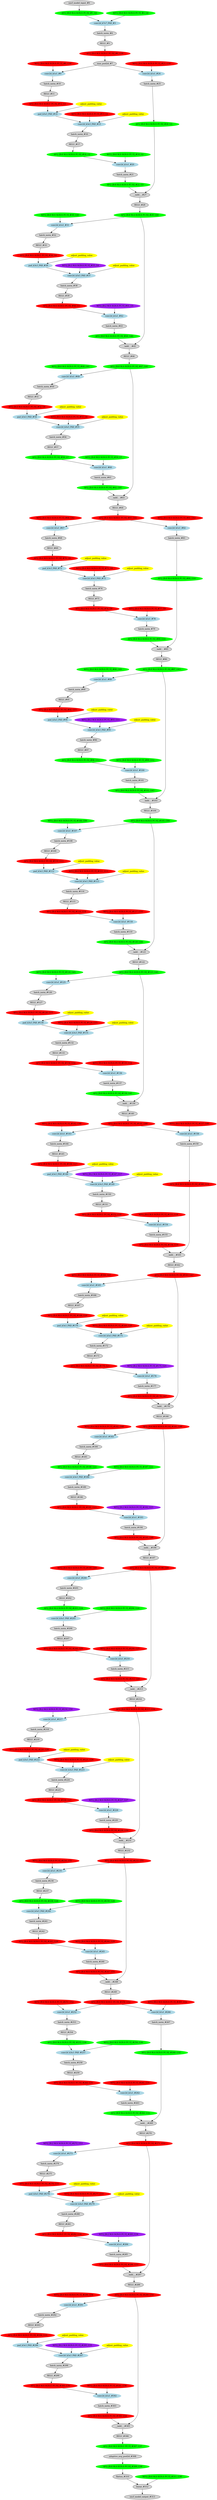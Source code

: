 strict digraph  {
"0 /nncf_model_input_0" [id=0, label="nncf_model_input_#0", style=filled, type=nncf_model_input];
"1 AsymmetricQuantizer/asymmetric_quantize_0" [color=green, id=1, label="AFQ_[B:8 M:A SGN:S PC:N]_#1_G0", style=filled, type=asymmetric_quantize];
"2 ResNet/NNCFConv2d[conv1]/ModuleDict[pre_ops]/UpdateWeight[0]/SymmetricQuantizer[op]/symmetric_quantize_0" [color=green, id=2, label="WFQ_[B:8 M:S SGN:S PC:Y]_#2_G0", style=filled, type=symmetric_quantize];
"3 ResNet/NNCFConv2d[conv1]/conv2d_0" [color=lightblue, id=3, label="conv2d_k7x7_PAD_#3", style=filled, type=conv2d];
"4 ResNet/BatchNorm2d[bn1]/batch_norm_0" [id=4, label="batch_norm_#4", style=filled, type=batch_norm];
"5 ResNet/ReLU[relu]/RELU_0" [id=5, label="RELU_#5", style=filled, type=RELU];
"6 ResNet/ReLU[relu]/SymmetricQuantizer/symmetric_quantize_0" [color=red, id=6, label="AFQ_[B:4 M:S SGN:U PC:N]_#6_G39", style=filled, type=symmetric_quantize];
"7 ResNet/MaxPool2d[maxpool]/max_pool2d_0" [id=7, label="max_pool2d_#7", style=filled, type=max_pool2d];
"8 ResNet/Sequential[layer1]/Bottleneck[0]/NNCFConv2d[conv1]/ModuleDict[pre_ops]/UpdateWeight[0]/SymmetricQuantizer[op]/symmetric_quantize_0" [color=red, id=8, label="WFQ_[B:4 M:S SGN:S PC:Y]_#8_G39", style=filled, type=symmetric_quantize];
"9 ResNet/Sequential[layer1]/Bottleneck[0]/NNCFConv2d[conv1]/conv2d_0" [color=lightblue, id=9, label="conv2d_k1x1_#9", style=filled, type=conv2d];
"10 ResNet/Sequential[layer1]/Bottleneck[0]/BatchNorm2d[bn1]/batch_norm_0" [id=10, label="batch_norm_#10", style=filled, type=batch_norm];
"11 ResNet/Sequential[layer1]/Bottleneck[0]/ReLU[relu]/RELU_0" [id=11, label="RELU_#11", style=filled, type=RELU];
"12 ResNet/Sequential[layer1]/Bottleneck[0]/ReLU[relu]/SymmetricQuantizer/symmetric_quantize_0" [color=red, id=12, label="AFQ_[B:4 M:S SGN:U PC:N]_#12_G1", style=filled, type=symmetric_quantize];
"13 ResNet/Sequential[layer1]/Bottleneck[0]/NNCFConv2d[conv2]/ModuleDict[pre_ops]/UpdateWeight[1]/SymmetricQuantizer[op]/symmetric_quantize_0" [color=red, id=13, label="WFQ_[B:4 M:S SGN:S PC:Y]_#13_G1", style=filled, type=symmetric_quantize];
"14 ResNet/Sequential[layer1]/Bottleneck[0]/NNCFConv2d[conv2]/pad_0" [color=lightblue, id=14, label="pad_k3x3_PAD_#14", style=filled, type=pad];
"15 ResNet/Sequential[layer1]/Bottleneck[0]/NNCFConv2d[conv2]/conv2d_0" [color=lightblue, id=15, label="conv2d_k3x3_PAD_#15", style=filled, type=conv2d];
"16 ResNet/Sequential[layer1]/Bottleneck[0]/BatchNorm2d[bn2]/batch_norm_0" [id=16, label="batch_norm_#16", style=filled, type=batch_norm];
"17 ResNet/Sequential[layer1]/Bottleneck[0]/ReLU[relu]/RELU_1" [id=17, label="RELU_#17", style=filled, type=RELU];
"18 ResNet/Sequential[layer1]/Bottleneck[0]/ReLU[relu]/AsymmetricQuantizer/asymmetric_quantize_0" [color=green, id=18, label="AFQ_[B:8 M:A SGN:S PC:N]_#18_G2", style=filled, type=asymmetric_quantize];
"19 ResNet/Sequential[layer1]/Bottleneck[0]/NNCFConv2d[conv3]/ModuleDict[pre_ops]/UpdateWeight[0]/SymmetricQuantizer[op]/symmetric_quantize_0" [color=green, id=19, label="WFQ_[B:8 M:S SGN:S PC:Y]_#19_G2", style=filled, type=symmetric_quantize];
"20 ResNet/Sequential[layer1]/Bottleneck[0]/NNCFConv2d[conv3]/conv2d_0" [color=lightblue, id=20, label="conv2d_k1x1_#20", style=filled, type=conv2d];
"21 ResNet/Sequential[layer1]/Bottleneck[0]/BatchNorm2d[bn3]/batch_norm_0" [id=21, label="batch_norm_#21", style=filled, type=batch_norm];
"22 ResNet/Sequential[layer1]/Bottleneck[0]/BatchNorm2d[bn3]/AsymmetricQuantizer/asymmetric_quantize_0" [color=green, id=22, label="AFQ_[B:8 M:A SGN:S PC:N]_#22_G3", style=filled, type=asymmetric_quantize];
"23 ResNet/Sequential[layer1]/Bottleneck[0]/Sequential[downsample]/NNCFConv2d[0]/ModuleDict[pre_ops]/UpdateWeight[0]/SymmetricQuantizer[op]/symmetric_quantize_0" [color=red, id=23, label="WFQ_[B:4 M:S SGN:S PC:Y]_#23_G39", style=filled, type=symmetric_quantize];
"24 ResNet/Sequential[layer1]/Bottleneck[0]/Sequential[downsample]/NNCFConv2d[0]/conv2d_0" [color=lightblue, id=24, label="conv2d_k1x1_#24", style=filled, type=conv2d];
"25 ResNet/Sequential[layer1]/Bottleneck[0]/Sequential[downsample]/BatchNorm2d[1]/batch_norm_0" [id=25, label="batch_norm_#25", style=filled, type=batch_norm];
"26 ResNet/Sequential[layer1]/Bottleneck[0]/Sequential[downsample]/BatchNorm2d[1]/AsymmetricQuantizer/asymmetric_quantize_0" [color=green, id=26, label="AFQ_[B:8 M:A SGN:S PC:N]_#26_G3", style=filled, type=asymmetric_quantize];
"27 ResNet/Sequential[layer1]/Bottleneck[0]/__iadd___0" [id=27, label="__iadd___#27", style=filled, type=__iadd__];
"28 ResNet/Sequential[layer1]/Bottleneck[0]/ReLU[relu]/RELU_2" [id=28, label="RELU_#28", style=filled, type=RELU];
"29 ResNet/Sequential[layer1]/Bottleneck[0]/ReLU[relu]/AsymmetricQuantizer/asymmetric_quantize_1" [color=green, id=29, label="AFQ_[B:8 M:A SGN:S PC:N]_#29_G40", style=filled, type=asymmetric_quantize];
"30 ResNet/Sequential[layer1]/Bottleneck[1]/NNCFConv2d[conv1]/ModuleDict[pre_ops]/UpdateWeight[0]/SymmetricQuantizer[op]/symmetric_quantize_0" [color=green, id=30, label="WFQ_[B:8 M:S SGN:S PC:Y]_#30_G40", style=filled, type=symmetric_quantize];
"31 ResNet/Sequential[layer1]/Bottleneck[1]/NNCFConv2d[conv1]/conv2d_0" [color=lightblue, id=31, label="conv2d_k1x1_#31", style=filled, type=conv2d];
"32 ResNet/Sequential[layer1]/Bottleneck[1]/BatchNorm2d[bn1]/batch_norm_0" [id=32, label="batch_norm_#32", style=filled, type=batch_norm];
"33 ResNet/Sequential[layer1]/Bottleneck[1]/ReLU[relu]/RELU_0" [id=33, label="RELU_#33", style=filled, type=RELU];
"34 ResNet/Sequential[layer1]/Bottleneck[1]/ReLU[relu]/SymmetricQuantizer/symmetric_quantize_0" [color=red, id=34, label="AFQ_[B:4 M:S SGN:U PC:N]_#34_G4", style=filled, type=symmetric_quantize];
"35 ResNet/Sequential[layer1]/Bottleneck[1]/NNCFConv2d[conv2]/ModuleDict[pre_ops]/UpdateWeight[1]/SymmetricQuantizer[op]/symmetric_quantize_0" [color=purple, id=35, label="WFQ_[B:2 M:S SGN:S PC:Y]_#35_G4", style=filled, type=symmetric_quantize];
"36 ResNet/Sequential[layer1]/Bottleneck[1]/NNCFConv2d[conv2]/pad_0" [color=lightblue, id=36, label="pad_k3x3_PAD_#36", style=filled, type=pad];
"37 ResNet/Sequential[layer1]/Bottleneck[1]/NNCFConv2d[conv2]/conv2d_0" [color=lightblue, id=37, label="conv2d_k3x3_PAD_#37", style=filled, type=conv2d];
"38 ResNet/Sequential[layer1]/Bottleneck[1]/BatchNorm2d[bn2]/batch_norm_0" [id=38, label="batch_norm_#38", style=filled, type=batch_norm];
"39 ResNet/Sequential[layer1]/Bottleneck[1]/ReLU[relu]/RELU_1" [id=39, label="RELU_#39", style=filled, type=RELU];
"40 ResNet/Sequential[layer1]/Bottleneck[1]/ReLU[relu]/SymmetricQuantizer/symmetric_quantize_1" [color=red, id=40, label="AFQ_[B:4 M:S SGN:U PC:N]_#40_G5", style=filled, type=symmetric_quantize];
"41 ResNet/Sequential[layer1]/Bottleneck[1]/NNCFConv2d[conv3]/ModuleDict[pre_ops]/UpdateWeight[0]/SymmetricQuantizer[op]/symmetric_quantize_0" [color=purple, id=41, label="WFQ_[B:2 M:S SGN:S PC:Y]_#41_G5", style=filled, type=symmetric_quantize];
"42 ResNet/Sequential[layer1]/Bottleneck[1]/NNCFConv2d[conv3]/conv2d_0" [color=lightblue, id=42, label="conv2d_k1x1_#42", style=filled, type=conv2d];
"43 ResNet/Sequential[layer1]/Bottleneck[1]/BatchNorm2d[bn3]/batch_norm_0" [id=43, label="batch_norm_#43", style=filled, type=batch_norm];
"44 ResNet/Sequential[layer1]/Bottleneck[1]/BatchNorm2d[bn3]/AsymmetricQuantizer/asymmetric_quantize_0" [color=green, id=44, label="AFQ_[B:8 M:A SGN:S PC:N]_#44_G40", style=filled, type=asymmetric_quantize];
"45 ResNet/Sequential[layer1]/Bottleneck[1]/__iadd___0" [id=45, label="__iadd___#45", style=filled, type=__iadd__];
"46 ResNet/Sequential[layer1]/Bottleneck[1]/ReLU[relu]/RELU_2" [id=46, label="RELU_#46", style=filled, type=RELU];
"47 ResNet/Sequential[layer1]/Bottleneck[1]/ReLU[relu]/AsymmetricQuantizer/asymmetric_quantize_0" [color=green, id=47, label="AFQ_[B:8 M:A SGN:S PC:N]_#47_G41", style=filled, type=asymmetric_quantize];
"48 ResNet/Sequential[layer1]/Bottleneck[2]/NNCFConv2d[conv1]/ModuleDict[pre_ops]/UpdateWeight[0]/SymmetricQuantizer[op]/symmetric_quantize_0" [color=green, id=48, label="WFQ_[B:8 M:S SGN:S PC:Y]_#48_G41", style=filled, type=symmetric_quantize];
"49 ResNet/Sequential[layer1]/Bottleneck[2]/NNCFConv2d[conv1]/conv2d_0" [color=lightblue, id=49, label="conv2d_k1x1_#49", style=filled, type=conv2d];
"50 ResNet/Sequential[layer1]/Bottleneck[2]/BatchNorm2d[bn1]/batch_norm_0" [id=50, label="batch_norm_#50", style=filled, type=batch_norm];
"51 ResNet/Sequential[layer1]/Bottleneck[2]/ReLU[relu]/RELU_0" [id=51, label="RELU_#51", style=filled, type=RELU];
"52 ResNet/Sequential[layer1]/Bottleneck[2]/ReLU[relu]/SymmetricQuantizer/symmetric_quantize_0" [color=red, id=52, label="AFQ_[B:4 M:S SGN:U PC:N]_#52_G6", style=filled, type=symmetric_quantize];
"53 ResNet/Sequential[layer1]/Bottleneck[2]/NNCFConv2d[conv2]/ModuleDict[pre_ops]/UpdateWeight[1]/SymmetricQuantizer[op]/symmetric_quantize_0" [color=red, id=53, label="WFQ_[B:4 M:S SGN:S PC:Y]_#53_G6", style=filled, type=symmetric_quantize];
"54 ResNet/Sequential[layer1]/Bottleneck[2]/NNCFConv2d[conv2]/pad_0" [color=lightblue, id=54, label="pad_k3x3_PAD_#54", style=filled, type=pad];
"55 ResNet/Sequential[layer1]/Bottleneck[2]/NNCFConv2d[conv2]/conv2d_0" [color=lightblue, id=55, label="conv2d_k3x3_PAD_#55", style=filled, type=conv2d];
"56 ResNet/Sequential[layer1]/Bottleneck[2]/BatchNorm2d[bn2]/batch_norm_0" [id=56, label="batch_norm_#56", style=filled, type=batch_norm];
"57 ResNet/Sequential[layer1]/Bottleneck[2]/ReLU[relu]/RELU_1" [id=57, label="RELU_#57", style=filled, type=RELU];
"58 ResNet/Sequential[layer1]/Bottleneck[2]/ReLU[relu]/AsymmetricQuantizer/asymmetric_quantize_0" [color=green, id=58, label="AFQ_[B:8 M:A SGN:S PC:N]_#58_G7", style=filled, type=asymmetric_quantize];
"59 ResNet/Sequential[layer1]/Bottleneck[2]/NNCFConv2d[conv3]/ModuleDict[pre_ops]/UpdateWeight[0]/SymmetricQuantizer[op]/symmetric_quantize_0" [color=green, id=59, label="WFQ_[B:8 M:S SGN:S PC:Y]_#59_G7", style=filled, type=symmetric_quantize];
"60 ResNet/Sequential[layer1]/Bottleneck[2]/NNCFConv2d[conv3]/conv2d_0" [color=lightblue, id=60, label="conv2d_k1x1_#60", style=filled, type=conv2d];
"61 ResNet/Sequential[layer1]/Bottleneck[2]/BatchNorm2d[bn3]/batch_norm_0" [id=61, label="batch_norm_#61", style=filled, type=batch_norm];
"62 ResNet/Sequential[layer1]/Bottleneck[2]/BatchNorm2d[bn3]/AsymmetricQuantizer/asymmetric_quantize_0" [color=green, id=62, label="AFQ_[B:8 M:A SGN:S PC:N]_#62_G41", style=filled, type=asymmetric_quantize];
"63 ResNet/Sequential[layer1]/Bottleneck[2]/__iadd___0" [id=63, label="__iadd___#63", style=filled, type=__iadd__];
"64 ResNet/Sequential[layer1]/Bottleneck[2]/ReLU[relu]/RELU_2" [id=64, label="RELU_#64", style=filled, type=RELU];
"65 ResNet/Sequential[layer1]/Bottleneck[2]/ReLU[relu]/SymmetricQuantizer/symmetric_quantize_1" [color=red, id=65, label="AFQ_[B:4 M:S SGN:U PC:N]_#65_G42", style=filled, type=symmetric_quantize];
"66 ResNet/Sequential[layer2]/Bottleneck[0]/NNCFConv2d[conv1]/ModuleDict[pre_ops]/UpdateWeight[0]/SymmetricQuantizer[op]/symmetric_quantize_0" [color=red, id=66, label="WFQ_[B:4 M:S SGN:S PC:Y]_#66_G42", style=filled, type=symmetric_quantize];
"67 ResNet/Sequential[layer2]/Bottleneck[0]/NNCFConv2d[conv1]/conv2d_0" [color=lightblue, id=67, label="conv2d_k1x1_#67", style=filled, type=conv2d];
"68 ResNet/Sequential[layer2]/Bottleneck[0]/BatchNorm2d[bn1]/batch_norm_0" [id=68, label="batch_norm_#68", style=filled, type=batch_norm];
"69 ResNet/Sequential[layer2]/Bottleneck[0]/ReLU[relu]/RELU_0" [id=69, label="RELU_#69", style=filled, type=RELU];
"70 ResNet/Sequential[layer2]/Bottleneck[0]/ReLU[relu]/SymmetricQuantizer/symmetric_quantize_0" [color=red, id=70, label="AFQ_[B:4 M:S SGN:U PC:N]_#70_G8", style=filled, type=symmetric_quantize];
"71 ResNet/Sequential[layer2]/Bottleneck[0]/NNCFConv2d[conv2]/ModuleDict[pre_ops]/UpdateWeight[1]/SymmetricQuantizer[op]/symmetric_quantize_0" [color=red, id=71, label="WFQ_[B:4 M:S SGN:S PC:Y]_#71_G8", style=filled, type=symmetric_quantize];
"72 ResNet/Sequential[layer2]/Bottleneck[0]/NNCFConv2d[conv2]/pad_0" [color=lightblue, id=72, label="pad_k3x3_PAD_#72", style=filled, type=pad];
"73 ResNet/Sequential[layer2]/Bottleneck[0]/NNCFConv2d[conv2]/conv2d_0" [color=lightblue, id=73, label="conv2d_k3x3_PAD_#73", style=filled, type=conv2d];
"74 ResNet/Sequential[layer2]/Bottleneck[0]/BatchNorm2d[bn2]/batch_norm_0" [id=74, label="batch_norm_#74", style=filled, type=batch_norm];
"75 ResNet/Sequential[layer2]/Bottleneck[0]/ReLU[relu]/RELU_1" [id=75, label="RELU_#75", style=filled, type=RELU];
"76 ResNet/Sequential[layer2]/Bottleneck[0]/ReLU[relu]/SymmetricQuantizer/symmetric_quantize_1" [color=red, id=76, label="AFQ_[B:4 M:S SGN:U PC:N]_#76_G9", style=filled, type=symmetric_quantize];
"77 ResNet/Sequential[layer2]/Bottleneck[0]/NNCFConv2d[conv3]/ModuleDict[pre_ops]/UpdateWeight[0]/SymmetricQuantizer[op]/symmetric_quantize_0" [color=red, id=77, label="WFQ_[B:4 M:S SGN:S PC:Y]_#77_G9", style=filled, type=symmetric_quantize];
"78 ResNet/Sequential[layer2]/Bottleneck[0]/NNCFConv2d[conv3]/conv2d_0" [color=lightblue, id=78, label="conv2d_k1x1_#78", style=filled, type=conv2d];
"79 ResNet/Sequential[layer2]/Bottleneck[0]/BatchNorm2d[bn3]/batch_norm_0" [id=79, label="batch_norm_#79", style=filled, type=batch_norm];
"80 ResNet/Sequential[layer2]/Bottleneck[0]/BatchNorm2d[bn3]/AsymmetricQuantizer/asymmetric_quantize_0" [color=green, id=80, label="AFQ_[B:8 M:A SGN:S PC:N]_#80_G10", style=filled, type=asymmetric_quantize];
"81 ResNet/Sequential[layer2]/Bottleneck[0]/Sequential[downsample]/NNCFConv2d[0]/ModuleDict[pre_ops]/UpdateWeight[0]/SymmetricQuantizer[op]/symmetric_quantize_0" [color=red, id=81, label="WFQ_[B:4 M:S SGN:S PC:Y]_#81_G42", style=filled, type=symmetric_quantize];
"82 ResNet/Sequential[layer2]/Bottleneck[0]/Sequential[downsample]/NNCFConv2d[0]/conv2d_0" [color=lightblue, id=82, label="conv2d_k1x1_#82", style=filled, type=conv2d];
"83 ResNet/Sequential[layer2]/Bottleneck[0]/Sequential[downsample]/BatchNorm2d[1]/batch_norm_0" [id=83, label="batch_norm_#83", style=filled, type=batch_norm];
"84 ResNet/Sequential[layer2]/Bottleneck[0]/Sequential[downsample]/BatchNorm2d[1]/AsymmetricQuantizer/asymmetric_quantize_0" [color=green, id=84, label="AFQ_[B:8 M:A SGN:S PC:N]_#84_G10", style=filled, type=asymmetric_quantize];
"85 ResNet/Sequential[layer2]/Bottleneck[0]/__iadd___0" [id=85, label="__iadd___#85", style=filled, type=__iadd__];
"86 ResNet/Sequential[layer2]/Bottleneck[0]/ReLU[relu]/RELU_2" [id=86, label="RELU_#86", style=filled, type=RELU];
"87 ResNet/Sequential[layer2]/Bottleneck[0]/ReLU[relu]/AsymmetricQuantizer/asymmetric_quantize_0" [color=green, id=87, label="AFQ_[B:8 M:A SGN:S PC:N]_#87_G43", style=filled, type=asymmetric_quantize];
"88 ResNet/Sequential[layer2]/Bottleneck[1]/NNCFConv2d[conv1]/ModuleDict[pre_ops]/UpdateWeight[0]/SymmetricQuantizer[op]/symmetric_quantize_0" [color=green, id=88, label="WFQ_[B:8 M:S SGN:S PC:Y]_#88_G43", style=filled, type=symmetric_quantize];
"89 ResNet/Sequential[layer2]/Bottleneck[1]/NNCFConv2d[conv1]/conv2d_0" [color=lightblue, id=89, label="conv2d_k1x1_#89", style=filled, type=conv2d];
"90 ResNet/Sequential[layer2]/Bottleneck[1]/BatchNorm2d[bn1]/batch_norm_0" [id=90, label="batch_norm_#90", style=filled, type=batch_norm];
"91 ResNet/Sequential[layer2]/Bottleneck[1]/ReLU[relu]/RELU_0" [id=91, label="RELU_#91", style=filled, type=RELU];
"92 ResNet/Sequential[layer2]/Bottleneck[1]/ReLU[relu]/SymmetricQuantizer/symmetric_quantize_0" [color=red, id=92, label="AFQ_[B:4 M:S SGN:U PC:N]_#92_G11", style=filled, type=symmetric_quantize];
"93 ResNet/Sequential[layer2]/Bottleneck[1]/NNCFConv2d[conv2]/ModuleDict[pre_ops]/UpdateWeight[1]/SymmetricQuantizer[op]/symmetric_quantize_0" [color=purple, id=93, label="WFQ_[B:2 M:S SGN:S PC:Y]_#93_G11", style=filled, type=symmetric_quantize];
"94 ResNet/Sequential[layer2]/Bottleneck[1]/NNCFConv2d[conv2]/pad_0" [color=lightblue, id=94, label="pad_k3x3_PAD_#94", style=filled, type=pad];
"95 ResNet/Sequential[layer2]/Bottleneck[1]/NNCFConv2d[conv2]/conv2d_0" [color=lightblue, id=95, label="conv2d_k3x3_PAD_#95", style=filled, type=conv2d];
"96 ResNet/Sequential[layer2]/Bottleneck[1]/BatchNorm2d[bn2]/batch_norm_0" [id=96, label="batch_norm_#96", style=filled, type=batch_norm];
"97 ResNet/Sequential[layer2]/Bottleneck[1]/ReLU[relu]/RELU_1" [id=97, label="RELU_#97", style=filled, type=RELU];
"98 ResNet/Sequential[layer2]/Bottleneck[1]/ReLU[relu]/AsymmetricQuantizer/asymmetric_quantize_0" [color=green, id=98, label="AFQ_[B:8 M:A SGN:S PC:N]_#98_G12", style=filled, type=asymmetric_quantize];
"99 ResNet/Sequential[layer2]/Bottleneck[1]/NNCFConv2d[conv3]/ModuleDict[pre_ops]/UpdateWeight[0]/SymmetricQuantizer[op]/symmetric_quantize_0" [color=green, id=99, label="WFQ_[B:8 M:S SGN:S PC:Y]_#99_G12", style=filled, type=symmetric_quantize];
"100 ResNet/Sequential[layer2]/Bottleneck[1]/NNCFConv2d[conv3]/conv2d_0" [color=lightblue, id=100, label="conv2d_k1x1_#100", style=filled, type=conv2d];
"101 ResNet/Sequential[layer2]/Bottleneck[1]/BatchNorm2d[bn3]/batch_norm_0" [id=101, label="batch_norm_#101", style=filled, type=batch_norm];
"102 ResNet/Sequential[layer2]/Bottleneck[1]/BatchNorm2d[bn3]/AsymmetricQuantizer/asymmetric_quantize_0" [color=green, id=102, label="AFQ_[B:8 M:A SGN:S PC:N]_#102_G43", style=filled, type=asymmetric_quantize];
"103 ResNet/Sequential[layer2]/Bottleneck[1]/__iadd___0" [id=103, label="__iadd___#103", style=filled, type=__iadd__];
"104 ResNet/Sequential[layer2]/Bottleneck[1]/ReLU[relu]/RELU_2" [id=104, label="RELU_#104", style=filled, type=RELU];
"105 ResNet/Sequential[layer2]/Bottleneck[1]/ReLU[relu]/AsymmetricQuantizer/asymmetric_quantize_1" [color=green, id=105, label="AFQ_[B:8 M:A SGN:S PC:N]_#105_G44", style=filled, type=asymmetric_quantize];
"106 ResNet/Sequential[layer2]/Bottleneck[2]/NNCFConv2d[conv1]/ModuleDict[pre_ops]/UpdateWeight[0]/SymmetricQuantizer[op]/symmetric_quantize_0" [color=green, id=106, label="WFQ_[B:8 M:S SGN:S PC:Y]_#106_G44", style=filled, type=symmetric_quantize];
"107 ResNet/Sequential[layer2]/Bottleneck[2]/NNCFConv2d[conv1]/conv2d_0" [color=lightblue, id=107, label="conv2d_k1x1_#107", style=filled, type=conv2d];
"108 ResNet/Sequential[layer2]/Bottleneck[2]/BatchNorm2d[bn1]/batch_norm_0" [id=108, label="batch_norm_#108", style=filled, type=batch_norm];
"109 ResNet/Sequential[layer2]/Bottleneck[2]/ReLU[relu]/RELU_0" [id=109, label="RELU_#109", style=filled, type=RELU];
"110 ResNet/Sequential[layer2]/Bottleneck[2]/ReLU[relu]/SymmetricQuantizer/symmetric_quantize_0" [color=red, id=110, label="AFQ_[B:4 M:S SGN:U PC:N]_#110_G13", style=filled, type=symmetric_quantize];
"111 ResNet/Sequential[layer2]/Bottleneck[2]/NNCFConv2d[conv2]/ModuleDict[pre_ops]/UpdateWeight[1]/SymmetricQuantizer[op]/symmetric_quantize_0" [color=red, id=111, label="WFQ_[B:4 M:S SGN:S PC:Y]_#111_G13", style=filled, type=symmetric_quantize];
"112 ResNet/Sequential[layer2]/Bottleneck[2]/NNCFConv2d[conv2]/pad_0" [color=lightblue, id=112, label="pad_k3x3_PAD_#112", style=filled, type=pad];
"113 ResNet/Sequential[layer2]/Bottleneck[2]/NNCFConv2d[conv2]/conv2d_0" [color=lightblue, id=113, label="conv2d_k3x3_PAD_#113", style=filled, type=conv2d];
"114 ResNet/Sequential[layer2]/Bottleneck[2]/BatchNorm2d[bn2]/batch_norm_0" [id=114, label="batch_norm_#114", style=filled, type=batch_norm];
"115 ResNet/Sequential[layer2]/Bottleneck[2]/ReLU[relu]/RELU_1" [id=115, label="RELU_#115", style=filled, type=RELU];
"116 ResNet/Sequential[layer2]/Bottleneck[2]/ReLU[relu]/SymmetricQuantizer/symmetric_quantize_1" [color=red, id=116, label="AFQ_[B:4 M:S SGN:U PC:N]_#116_G14", style=filled, type=symmetric_quantize];
"117 ResNet/Sequential[layer2]/Bottleneck[2]/NNCFConv2d[conv3]/ModuleDict[pre_ops]/UpdateWeight[0]/SymmetricQuantizer[op]/symmetric_quantize_0" [color=red, id=117, label="WFQ_[B:4 M:S SGN:S PC:Y]_#117_G14", style=filled, type=symmetric_quantize];
"118 ResNet/Sequential[layer2]/Bottleneck[2]/NNCFConv2d[conv3]/conv2d_0" [color=lightblue, id=118, label="conv2d_k1x1_#118", style=filled, type=conv2d];
"119 ResNet/Sequential[layer2]/Bottleneck[2]/BatchNorm2d[bn3]/batch_norm_0" [id=119, label="batch_norm_#119", style=filled, type=batch_norm];
"120 ResNet/Sequential[layer2]/Bottleneck[2]/BatchNorm2d[bn3]/AsymmetricQuantizer/asymmetric_quantize_0" [color=green, id=120, label="AFQ_[B:8 M:A SGN:S PC:N]_#120_G44", style=filled, type=asymmetric_quantize];
"121 ResNet/Sequential[layer2]/Bottleneck[2]/__iadd___0" [id=121, label="__iadd___#121", style=filled, type=__iadd__];
"122 ResNet/Sequential[layer2]/Bottleneck[2]/ReLU[relu]/RELU_2" [id=122, label="RELU_#122", style=filled, type=RELU];
"123 ResNet/Sequential[layer2]/Bottleneck[2]/ReLU[relu]/AsymmetricQuantizer/asymmetric_quantize_0" [color=green, id=123, label="AFQ_[B:8 M:A SGN:S PC:N]_#123_G45", style=filled, type=asymmetric_quantize];
"124 ResNet/Sequential[layer2]/Bottleneck[3]/NNCFConv2d[conv1]/ModuleDict[pre_ops]/UpdateWeight[0]/SymmetricQuantizer[op]/symmetric_quantize_0" [color=green, id=124, label="WFQ_[B:8 M:S SGN:S PC:Y]_#124_G45", style=filled, type=symmetric_quantize];
"125 ResNet/Sequential[layer2]/Bottleneck[3]/NNCFConv2d[conv1]/conv2d_0" [color=lightblue, id=125, label="conv2d_k1x1_#125", style=filled, type=conv2d];
"126 ResNet/Sequential[layer2]/Bottleneck[3]/BatchNorm2d[bn1]/batch_norm_0" [id=126, label="batch_norm_#126", style=filled, type=batch_norm];
"127 ResNet/Sequential[layer2]/Bottleneck[3]/ReLU[relu]/RELU_0" [id=127, label="RELU_#127", style=filled, type=RELU];
"128 ResNet/Sequential[layer2]/Bottleneck[3]/ReLU[relu]/SymmetricQuantizer/symmetric_quantize_0" [color=red, id=128, label="AFQ_[B:4 M:S SGN:U PC:N]_#128_G15", style=filled, type=symmetric_quantize];
"129 ResNet/Sequential[layer2]/Bottleneck[3]/NNCFConv2d[conv2]/ModuleDict[pre_ops]/UpdateWeight[1]/SymmetricQuantizer[op]/symmetric_quantize_0" [color=red, id=129, label="WFQ_[B:4 M:S SGN:S PC:Y]_#129_G15", style=filled, type=symmetric_quantize];
"130 ResNet/Sequential[layer2]/Bottleneck[3]/NNCFConv2d[conv2]/pad_0" [color=lightblue, id=130, label="pad_k3x3_PAD_#130", style=filled, type=pad];
"131 ResNet/Sequential[layer2]/Bottleneck[3]/NNCFConv2d[conv2]/conv2d_0" [color=lightblue, id=131, label="conv2d_k3x3_PAD_#131", style=filled, type=conv2d];
"132 ResNet/Sequential[layer2]/Bottleneck[3]/BatchNorm2d[bn2]/batch_norm_0" [id=132, label="batch_norm_#132", style=filled, type=batch_norm];
"133 ResNet/Sequential[layer2]/Bottleneck[3]/ReLU[relu]/RELU_1" [id=133, label="RELU_#133", style=filled, type=RELU];
"134 ResNet/Sequential[layer2]/Bottleneck[3]/ReLU[relu]/SymmetricQuantizer/symmetric_quantize_1" [color=red, id=134, label="AFQ_[B:4 M:S SGN:U PC:N]_#134_G16", style=filled, type=symmetric_quantize];
"135 ResNet/Sequential[layer2]/Bottleneck[3]/NNCFConv2d[conv3]/ModuleDict[pre_ops]/UpdateWeight[0]/SymmetricQuantizer[op]/symmetric_quantize_0" [color=red, id=135, label="WFQ_[B:4 M:S SGN:S PC:Y]_#135_G16", style=filled, type=symmetric_quantize];
"136 ResNet/Sequential[layer2]/Bottleneck[3]/NNCFConv2d[conv3]/conv2d_0" [color=lightblue, id=136, label="conv2d_k1x1_#136", style=filled, type=conv2d];
"137 ResNet/Sequential[layer2]/Bottleneck[3]/BatchNorm2d[bn3]/batch_norm_0" [id=137, label="batch_norm_#137", style=filled, type=batch_norm];
"138 ResNet/Sequential[layer2]/Bottleneck[3]/BatchNorm2d[bn3]/AsymmetricQuantizer/asymmetric_quantize_0" [color=green, id=138, label="AFQ_[B:8 M:A SGN:S PC:N]_#138_G45", style=filled, type=asymmetric_quantize];
"139 ResNet/Sequential[layer2]/Bottleneck[3]/__iadd___0" [id=139, label="__iadd___#139", style=filled, type=__iadd__];
"140 ResNet/Sequential[layer2]/Bottleneck[3]/ReLU[relu]/RELU_2" [id=140, label="RELU_#140", style=filled, type=RELU];
"141 ResNet/Sequential[layer2]/Bottleneck[3]/ReLU[relu]/SymmetricQuantizer/symmetric_quantize_2" [color=red, id=141, label="AFQ_[B:4 M:S SGN:U PC:N]_#141_G46", style=filled, type=symmetric_quantize];
"142 ResNet/Sequential[layer3]/Bottleneck[0]/NNCFConv2d[conv1]/ModuleDict[pre_ops]/UpdateWeight[0]/SymmetricQuantizer[op]/symmetric_quantize_0" [color=red, id=142, label="WFQ_[B:4 M:S SGN:S PC:Y]_#142_G46", style=filled, type=symmetric_quantize];
"143 ResNet/Sequential[layer3]/Bottleneck[0]/NNCFConv2d[conv1]/conv2d_0" [color=lightblue, id=143, label="conv2d_k1x1_#143", style=filled, type=conv2d];
"144 ResNet/Sequential[layer3]/Bottleneck[0]/BatchNorm2d[bn1]/batch_norm_0" [id=144, label="batch_norm_#144", style=filled, type=batch_norm];
"145 ResNet/Sequential[layer3]/Bottleneck[0]/ReLU[relu]/RELU_0" [id=145, label="RELU_#145", style=filled, type=RELU];
"146 ResNet/Sequential[layer3]/Bottleneck[0]/ReLU[relu]/SymmetricQuantizer/symmetric_quantize_0" [color=red, id=146, label="AFQ_[B:4 M:S SGN:U PC:N]_#146_G17", style=filled, type=symmetric_quantize];
"147 ResNet/Sequential[layer3]/Bottleneck[0]/NNCFConv2d[conv2]/ModuleDict[pre_ops]/UpdateWeight[1]/SymmetricQuantizer[op]/symmetric_quantize_0" [color=purple, id=147, label="WFQ_[B:2 M:S SGN:S PC:Y]_#147_G17", style=filled, type=symmetric_quantize];
"148 ResNet/Sequential[layer3]/Bottleneck[0]/NNCFConv2d[conv2]/pad_0" [color=lightblue, id=148, label="pad_k3x3_PAD_#148", style=filled, type=pad];
"149 ResNet/Sequential[layer3]/Bottleneck[0]/NNCFConv2d[conv2]/conv2d_0" [color=lightblue, id=149, label="conv2d_k3x3_PAD_#149", style=filled, type=conv2d];
"150 ResNet/Sequential[layer3]/Bottleneck[0]/BatchNorm2d[bn2]/batch_norm_0" [id=150, label="batch_norm_#150", style=filled, type=batch_norm];
"151 ResNet/Sequential[layer3]/Bottleneck[0]/ReLU[relu]/RELU_1" [id=151, label="RELU_#151", style=filled, type=RELU];
"152 ResNet/Sequential[layer3]/Bottleneck[0]/ReLU[relu]/SymmetricQuantizer/symmetric_quantize_1" [color=red, id=152, label="AFQ_[B:4 M:S SGN:U PC:N]_#152_G18", style=filled, type=symmetric_quantize];
"153 ResNet/Sequential[layer3]/Bottleneck[0]/NNCFConv2d[conv3]/ModuleDict[pre_ops]/UpdateWeight[0]/SymmetricQuantizer[op]/symmetric_quantize_0" [color=red, id=153, label="WFQ_[B:4 M:S SGN:S PC:Y]_#153_G18", style=filled, type=symmetric_quantize];
"154 ResNet/Sequential[layer3]/Bottleneck[0]/NNCFConv2d[conv3]/conv2d_0" [color=lightblue, id=154, label="conv2d_k1x1_#154", style=filled, type=conv2d];
"155 ResNet/Sequential[layer3]/Bottleneck[0]/BatchNorm2d[bn3]/batch_norm_0" [id=155, label="batch_norm_#155", style=filled, type=batch_norm];
"156 ResNet/Sequential[layer3]/Bottleneck[0]/BatchNorm2d[bn3]/SymmetricQuantizer/symmetric_quantize_0" [color=red, id=156, label="AFQ_[B:4 M:S SGN:S PC:N]_#156_G19", style=filled, type=symmetric_quantize];
"157 ResNet/Sequential[layer3]/Bottleneck[0]/Sequential[downsample]/NNCFConv2d[0]/ModuleDict[pre_ops]/UpdateWeight[0]/SymmetricQuantizer[op]/symmetric_quantize_0" [color=red, id=157, label="WFQ_[B:4 M:S SGN:S PC:Y]_#157_G46", style=filled, type=symmetric_quantize];
"158 ResNet/Sequential[layer3]/Bottleneck[0]/Sequential[downsample]/NNCFConv2d[0]/conv2d_0" [color=lightblue, id=158, label="conv2d_k1x1_#158", style=filled, type=conv2d];
"159 ResNet/Sequential[layer3]/Bottleneck[0]/Sequential[downsample]/BatchNorm2d[1]/batch_norm_0" [id=159, label="batch_norm_#159", style=filled, type=batch_norm];
"160 ResNet/Sequential[layer3]/Bottleneck[0]/Sequential[downsample]/BatchNorm2d[1]/SymmetricQuantizer/symmetric_quantize_0" [color=red, id=160, label="AFQ_[B:4 M:S SGN:S PC:N]_#160_G19", style=filled, type=symmetric_quantize];
"161 ResNet/Sequential[layer3]/Bottleneck[0]/__iadd___0" [id=161, label="__iadd___#161", style=filled, type=__iadd__];
"162 ResNet/Sequential[layer3]/Bottleneck[0]/ReLU[relu]/RELU_2" [id=162, label="RELU_#162", style=filled, type=RELU];
"163 ResNet/Sequential[layer3]/Bottleneck[0]/ReLU[relu]/SymmetricQuantizer/symmetric_quantize_2" [color=red, id=163, label="AFQ_[B:4 M:S SGN:S PC:N]_#163_G47", style=filled, type=symmetric_quantize];
"164 ResNet/Sequential[layer3]/Bottleneck[1]/NNCFConv2d[conv1]/ModuleDict[pre_ops]/UpdateWeight[0]/SymmetricQuantizer[op]/symmetric_quantize_0" [color=red, id=164, label="WFQ_[B:4 M:S SGN:S PC:Y]_#164_G47", style=filled, type=symmetric_quantize];
"165 ResNet/Sequential[layer3]/Bottleneck[1]/NNCFConv2d[conv1]/conv2d_0" [color=lightblue, id=165, label="conv2d_k1x1_#165", style=filled, type=conv2d];
"166 ResNet/Sequential[layer3]/Bottleneck[1]/BatchNorm2d[bn1]/batch_norm_0" [id=166, label="batch_norm_#166", style=filled, type=batch_norm];
"167 ResNet/Sequential[layer3]/Bottleneck[1]/ReLU[relu]/RELU_0" [id=167, label="RELU_#167", style=filled, type=RELU];
"168 ResNet/Sequential[layer3]/Bottleneck[1]/ReLU[relu]/SymmetricQuantizer/symmetric_quantize_0" [color=red, id=168, label="AFQ_[B:4 M:S SGN:U PC:N]_#168_G20", style=filled, type=symmetric_quantize];
"169 ResNet/Sequential[layer3]/Bottleneck[1]/NNCFConv2d[conv2]/ModuleDict[pre_ops]/UpdateWeight[1]/SymmetricQuantizer[op]/symmetric_quantize_0" [color=red, id=169, label="WFQ_[B:4 M:S SGN:S PC:Y]_#169_G20", style=filled, type=symmetric_quantize];
"170 ResNet/Sequential[layer3]/Bottleneck[1]/NNCFConv2d[conv2]/pad_0" [color=lightblue, id=170, label="pad_k3x3_PAD_#170", style=filled, type=pad];
"171 ResNet/Sequential[layer3]/Bottleneck[1]/NNCFConv2d[conv2]/conv2d_0" [color=lightblue, id=171, label="conv2d_k3x3_PAD_#171", style=filled, type=conv2d];
"172 ResNet/Sequential[layer3]/Bottleneck[1]/BatchNorm2d[bn2]/batch_norm_0" [id=172, label="batch_norm_#172", style=filled, type=batch_norm];
"173 ResNet/Sequential[layer3]/Bottleneck[1]/ReLU[relu]/RELU_1" [id=173, label="RELU_#173", style=filled, type=RELU];
"174 ResNet/Sequential[layer3]/Bottleneck[1]/ReLU[relu]/SymmetricQuantizer/symmetric_quantize_1" [color=red, id=174, label="AFQ_[B:4 M:S SGN:U PC:N]_#174_G21", style=filled, type=symmetric_quantize];
"175 ResNet/Sequential[layer3]/Bottleneck[1]/NNCFConv2d[conv3]/ModuleDict[pre_ops]/UpdateWeight[0]/SymmetricQuantizer[op]/symmetric_quantize_0" [color=purple, id=175, label="WFQ_[B:2 M:S SGN:S PC:Y]_#175_G21", style=filled, type=symmetric_quantize];
"176 ResNet/Sequential[layer3]/Bottleneck[1]/NNCFConv2d[conv3]/conv2d_0" [color=lightblue, id=176, label="conv2d_k1x1_#176", style=filled, type=conv2d];
"177 ResNet/Sequential[layer3]/Bottleneck[1]/BatchNorm2d[bn3]/batch_norm_0" [id=177, label="batch_norm_#177", style=filled, type=batch_norm];
"178 ResNet/Sequential[layer3]/Bottleneck[1]/BatchNorm2d[bn3]/SymmetricQuantizer/symmetric_quantize_0" [color=red, id=178, label="AFQ_[B:4 M:S SGN:S PC:N]_#178_G47", style=filled, type=symmetric_quantize];
"179 ResNet/Sequential[layer3]/Bottleneck[1]/__iadd___0" [id=179, label="__iadd___#179", style=filled, type=__iadd__];
"180 ResNet/Sequential[layer3]/Bottleneck[1]/ReLU[relu]/RELU_2" [id=180, label="RELU_#180", style=filled, type=RELU];
"181 ResNet/Sequential[layer3]/Bottleneck[1]/ReLU[relu]/SymmetricQuantizer/symmetric_quantize_2" [color=red, id=181, label="AFQ_[B:4 M:S SGN:S PC:N]_#181_G48", style=filled, type=symmetric_quantize];
"182 ResNet/Sequential[layer3]/Bottleneck[2]/NNCFConv2d[conv1]/ModuleDict[pre_ops]/UpdateWeight[0]/SymmetricQuantizer[op]/symmetric_quantize_0" [color=red, id=182, label="WFQ_[B:4 M:S SGN:S PC:Y]_#182_G48", style=filled, type=symmetric_quantize];
"183 ResNet/Sequential[layer3]/Bottleneck[2]/NNCFConv2d[conv1]/conv2d_0" [color=lightblue, id=183, label="conv2d_k1x1_#183", style=filled, type=conv2d];
"184 ResNet/Sequential[layer3]/Bottleneck[2]/BatchNorm2d[bn1]/batch_norm_0" [id=184, label="batch_norm_#184", style=filled, type=batch_norm];
"185 ResNet/Sequential[layer3]/Bottleneck[2]/ReLU[relu]/RELU_0" [id=185, label="RELU_#185", style=filled, type=RELU];
"186 ResNet/Sequential[layer3]/Bottleneck[2]/ReLU[relu]/AsymmetricQuantizer/asymmetric_quantize_0" [color=green, id=186, label="AFQ_[B:8 M:A SGN:S PC:N]_#186_G22", style=filled, type=asymmetric_quantize];
"187 ResNet/Sequential[layer3]/Bottleneck[2]/NNCFConv2d[conv2]/ModuleDict[pre_ops]/UpdateWeight[0]/SymmetricQuantizer[op]/symmetric_quantize_0" [color=green, id=187, label="WFQ_[B:8 M:S SGN:S PC:Y]_#187_G22", style=filled, type=symmetric_quantize];
"188 ResNet/Sequential[layer3]/Bottleneck[2]/NNCFConv2d[conv2]/conv2d_0" [color=lightblue, id=188, label="conv2d_k3x3_PAD_#188", style=filled, type=conv2d];
"189 ResNet/Sequential[layer3]/Bottleneck[2]/BatchNorm2d[bn2]/batch_norm_0" [id=189, label="batch_norm_#189", style=filled, type=batch_norm];
"190 ResNet/Sequential[layer3]/Bottleneck[2]/ReLU[relu]/RELU_1" [id=190, label="RELU_#190", style=filled, type=RELU];
"191 ResNet/Sequential[layer3]/Bottleneck[2]/ReLU[relu]/SymmetricQuantizer/symmetric_quantize_0" [color=red, id=191, label="AFQ_[B:4 M:S SGN:U PC:N]_#191_G23", style=filled, type=symmetric_quantize];
"192 ResNet/Sequential[layer3]/Bottleneck[2]/NNCFConv2d[conv3]/ModuleDict[pre_ops]/UpdateWeight[0]/SymmetricQuantizer[op]/symmetric_quantize_0" [color=purple, id=192, label="WFQ_[B:2 M:S SGN:S PC:Y]_#192_G23", style=filled, type=symmetric_quantize];
"193 ResNet/Sequential[layer3]/Bottleneck[2]/NNCFConv2d[conv3]/conv2d_0" [color=lightblue, id=193, label="conv2d_k1x1_#193", style=filled, type=conv2d];
"194 ResNet/Sequential[layer3]/Bottleneck[2]/BatchNorm2d[bn3]/batch_norm_0" [id=194, label="batch_norm_#194", style=filled, type=batch_norm];
"195 ResNet/Sequential[layer3]/Bottleneck[2]/BatchNorm2d[bn3]/SymmetricQuantizer/symmetric_quantize_0" [color=red, id=195, label="AFQ_[B:4 M:S SGN:S PC:N]_#195_G48", style=filled, type=symmetric_quantize];
"196 ResNet/Sequential[layer3]/Bottleneck[2]/__iadd___0" [id=196, label="__iadd___#196", style=filled, type=__iadd__];
"197 ResNet/Sequential[layer3]/Bottleneck[2]/ReLU[relu]/RELU_2" [id=197, label="RELU_#197", style=filled, type=RELU];
"198 ResNet/Sequential[layer3]/Bottleneck[2]/ReLU[relu]/SymmetricQuantizer/symmetric_quantize_1" [color=red, id=198, label="AFQ_[B:4 M:S SGN:S PC:N]_#198_G49", style=filled, type=symmetric_quantize];
"199 ResNet/Sequential[layer3]/Bottleneck[3]/NNCFConv2d[conv1]/ModuleDict[pre_ops]/UpdateWeight[0]/SymmetricQuantizer[op]/symmetric_quantize_0" [color=red, id=199, label="WFQ_[B:4 M:S SGN:S PC:Y]_#199_G49", style=filled, type=symmetric_quantize];
"200 ResNet/Sequential[layer3]/Bottleneck[3]/NNCFConv2d[conv1]/conv2d_0" [color=lightblue, id=200, label="conv2d_k1x1_#200", style=filled, type=conv2d];
"201 ResNet/Sequential[layer3]/Bottleneck[3]/BatchNorm2d[bn1]/batch_norm_0" [id=201, label="batch_norm_#201", style=filled, type=batch_norm];
"202 ResNet/Sequential[layer3]/Bottleneck[3]/ReLU[relu]/RELU_0" [id=202, label="RELU_#202", style=filled, type=RELU];
"203 ResNet/Sequential[layer3]/Bottleneck[3]/ReLU[relu]/AsymmetricQuantizer/asymmetric_quantize_0" [color=green, id=203, label="AFQ_[B:8 M:A SGN:S PC:N]_#203_G24", style=filled, type=asymmetric_quantize];
"204 ResNet/Sequential[layer3]/Bottleneck[3]/NNCFConv2d[conv2]/ModuleDict[pre_ops]/UpdateWeight[0]/SymmetricQuantizer[op]/symmetric_quantize_0" [color=green, id=204, label="WFQ_[B:8 M:S SGN:S PC:Y]_#204_G24", style=filled, type=symmetric_quantize];
"205 ResNet/Sequential[layer3]/Bottleneck[3]/NNCFConv2d[conv2]/conv2d_0" [color=lightblue, id=205, label="conv2d_k3x3_PAD_#205", style=filled, type=conv2d];
"206 ResNet/Sequential[layer3]/Bottleneck[3]/BatchNorm2d[bn2]/batch_norm_0" [id=206, label="batch_norm_#206", style=filled, type=batch_norm];
"207 ResNet/Sequential[layer3]/Bottleneck[3]/ReLU[relu]/RELU_1" [id=207, label="RELU_#207", style=filled, type=RELU];
"208 ResNet/Sequential[layer3]/Bottleneck[3]/ReLU[relu]/SymmetricQuantizer/symmetric_quantize_0" [color=red, id=208, label="AFQ_[B:4 M:S SGN:U PC:N]_#208_G25", style=filled, type=symmetric_quantize];
"209 ResNet/Sequential[layer3]/Bottleneck[3]/NNCFConv2d[conv3]/ModuleDict[pre_ops]/UpdateWeight[0]/SymmetricQuantizer[op]/symmetric_quantize_0" [color=red, id=209, label="WFQ_[B:4 M:S SGN:S PC:Y]_#209_G25", style=filled, type=symmetric_quantize];
"210 ResNet/Sequential[layer3]/Bottleneck[3]/NNCFConv2d[conv3]/conv2d_0" [color=lightblue, id=210, label="conv2d_k1x1_#210", style=filled, type=conv2d];
"211 ResNet/Sequential[layer3]/Bottleneck[3]/BatchNorm2d[bn3]/batch_norm_0" [id=211, label="batch_norm_#211", style=filled, type=batch_norm];
"212 ResNet/Sequential[layer3]/Bottleneck[3]/BatchNorm2d[bn3]/SymmetricQuantizer/symmetric_quantize_0" [color=red, id=212, label="AFQ_[B:4 M:S SGN:S PC:N]_#212_G49", style=filled, type=symmetric_quantize];
"213 ResNet/Sequential[layer3]/Bottleneck[3]/__iadd___0" [id=213, label="__iadd___#213", style=filled, type=__iadd__];
"214 ResNet/Sequential[layer3]/Bottleneck[3]/ReLU[relu]/RELU_2" [id=214, label="RELU_#214", style=filled, type=RELU];
"215 ResNet/Sequential[layer3]/Bottleneck[3]/ReLU[relu]/SymmetricQuantizer/symmetric_quantize_1" [color=red, id=215, label="AFQ_[B:4 M:S SGN:S PC:N]_#215_G50", style=filled, type=symmetric_quantize];
"216 ResNet/Sequential[layer3]/Bottleneck[4]/NNCFConv2d[conv1]/ModuleDict[pre_ops]/UpdateWeight[0]/SymmetricQuantizer[op]/symmetric_quantize_0" [color=purple, id=216, label="WFQ_[B:2 M:S SGN:S PC:Y]_#216_G50", style=filled, type=symmetric_quantize];
"217 ResNet/Sequential[layer3]/Bottleneck[4]/NNCFConv2d[conv1]/conv2d_0" [color=lightblue, id=217, label="conv2d_k1x1_#217", style=filled, type=conv2d];
"218 ResNet/Sequential[layer3]/Bottleneck[4]/BatchNorm2d[bn1]/batch_norm_0" [id=218, label="batch_norm_#218", style=filled, type=batch_norm];
"219 ResNet/Sequential[layer3]/Bottleneck[4]/ReLU[relu]/RELU_0" [id=219, label="RELU_#219", style=filled, type=RELU];
"220 ResNet/Sequential[layer3]/Bottleneck[4]/ReLU[relu]/SymmetricQuantizer/symmetric_quantize_0" [color=red, id=220, label="AFQ_[B:4 M:S SGN:U PC:N]_#220_G26", style=filled, type=symmetric_quantize];
"221 ResNet/Sequential[layer3]/Bottleneck[4]/NNCFConv2d[conv2]/ModuleDict[pre_ops]/UpdateWeight[1]/SymmetricQuantizer[op]/symmetric_quantize_0" [color=red, id=221, label="WFQ_[B:4 M:S SGN:S PC:Y]_#221_G26", style=filled, type=symmetric_quantize];
"222 ResNet/Sequential[layer3]/Bottleneck[4]/NNCFConv2d[conv2]/pad_0" [color=lightblue, id=222, label="pad_k3x3_PAD_#222", style=filled, type=pad];
"223 ResNet/Sequential[layer3]/Bottleneck[4]/NNCFConv2d[conv2]/conv2d_0" [color=lightblue, id=223, label="conv2d_k3x3_PAD_#223", style=filled, type=conv2d];
"224 ResNet/Sequential[layer3]/Bottleneck[4]/BatchNorm2d[bn2]/batch_norm_0" [id=224, label="batch_norm_#224", style=filled, type=batch_norm];
"225 ResNet/Sequential[layer3]/Bottleneck[4]/ReLU[relu]/RELU_1" [id=225, label="RELU_#225", style=filled, type=RELU];
"226 ResNet/Sequential[layer3]/Bottleneck[4]/ReLU[relu]/SymmetricQuantizer/symmetric_quantize_1" [color=red, id=226, label="AFQ_[B:4 M:S SGN:U PC:N]_#226_G27", style=filled, type=symmetric_quantize];
"227 ResNet/Sequential[layer3]/Bottleneck[4]/NNCFConv2d[conv3]/ModuleDict[pre_ops]/UpdateWeight[0]/SymmetricQuantizer[op]/symmetric_quantize_0" [color=purple, id=227, label="WFQ_[B:2 M:S SGN:S PC:Y]_#227_G27", style=filled, type=symmetric_quantize];
"228 ResNet/Sequential[layer3]/Bottleneck[4]/NNCFConv2d[conv3]/conv2d_0" [color=lightblue, id=228, label="conv2d_k1x1_#228", style=filled, type=conv2d];
"229 ResNet/Sequential[layer3]/Bottleneck[4]/BatchNorm2d[bn3]/batch_norm_0" [id=229, label="batch_norm_#229", style=filled, type=batch_norm];
"230 ResNet/Sequential[layer3]/Bottleneck[4]/BatchNorm2d[bn3]/SymmetricQuantizer/symmetric_quantize_0" [color=red, id=230, label="AFQ_[B:4 M:S SGN:S PC:N]_#230_G50", style=filled, type=symmetric_quantize];
"231 ResNet/Sequential[layer3]/Bottleneck[4]/__iadd___0" [id=231, label="__iadd___#231", style=filled, type=__iadd__];
"232 ResNet/Sequential[layer3]/Bottleneck[4]/ReLU[relu]/RELU_2" [id=232, label="RELU_#232", style=filled, type=RELU];
"233 ResNet/Sequential[layer3]/Bottleneck[4]/ReLU[relu]/SymmetricQuantizer/symmetric_quantize_2" [color=red, id=233, label="AFQ_[B:4 M:S SGN:S PC:N]_#233_G51", style=filled, type=symmetric_quantize];
"234 ResNet/Sequential[layer3]/Bottleneck[5]/NNCFConv2d[conv1]/ModuleDict[pre_ops]/UpdateWeight[0]/SymmetricQuantizer[op]/symmetric_quantize_0" [color=red, id=234, label="WFQ_[B:4 M:S SGN:S PC:Y]_#234_G51", style=filled, type=symmetric_quantize];
"235 ResNet/Sequential[layer3]/Bottleneck[5]/NNCFConv2d[conv1]/conv2d_0" [color=lightblue, id=235, label="conv2d_k1x1_#235", style=filled, type=conv2d];
"236 ResNet/Sequential[layer3]/Bottleneck[5]/BatchNorm2d[bn1]/batch_norm_0" [id=236, label="batch_norm_#236", style=filled, type=batch_norm];
"237 ResNet/Sequential[layer3]/Bottleneck[5]/ReLU[relu]/RELU_0" [id=237, label="RELU_#237", style=filled, type=RELU];
"238 ResNet/Sequential[layer3]/Bottleneck[5]/ReLU[relu]/AsymmetricQuantizer/asymmetric_quantize_0" [color=green, id=238, label="AFQ_[B:8 M:A SGN:S PC:N]_#238_G28", style=filled, type=asymmetric_quantize];
"239 ResNet/Sequential[layer3]/Bottleneck[5]/NNCFConv2d[conv2]/ModuleDict[pre_ops]/UpdateWeight[0]/SymmetricQuantizer[op]/symmetric_quantize_0" [color=green, id=239, label="WFQ_[B:8 M:S SGN:S PC:Y]_#239_G28", style=filled, type=symmetric_quantize];
"240 ResNet/Sequential[layer3]/Bottleneck[5]/NNCFConv2d[conv2]/conv2d_0" [color=lightblue, id=240, label="conv2d_k3x3_PAD_#240", style=filled, type=conv2d];
"241 ResNet/Sequential[layer3]/Bottleneck[5]/BatchNorm2d[bn2]/batch_norm_0" [id=241, label="batch_norm_#241", style=filled, type=batch_norm];
"242 ResNet/Sequential[layer3]/Bottleneck[5]/ReLU[relu]/RELU_1" [id=242, label="RELU_#242", style=filled, type=RELU];
"243 ResNet/Sequential[layer3]/Bottleneck[5]/ReLU[relu]/SymmetricQuantizer/symmetric_quantize_0" [color=red, id=243, label="AFQ_[B:4 M:S SGN:U PC:N]_#243_G29", style=filled, type=symmetric_quantize];
"244 ResNet/Sequential[layer3]/Bottleneck[5]/NNCFConv2d[conv3]/ModuleDict[pre_ops]/UpdateWeight[0]/SymmetricQuantizer[op]/symmetric_quantize_0" [color=red, id=244, label="WFQ_[B:4 M:S SGN:S PC:Y]_#244_G29", style=filled, type=symmetric_quantize];
"245 ResNet/Sequential[layer3]/Bottleneck[5]/NNCFConv2d[conv3]/conv2d_0" [color=lightblue, id=245, label="conv2d_k1x1_#245", style=filled, type=conv2d];
"246 ResNet/Sequential[layer3]/Bottleneck[5]/BatchNorm2d[bn3]/batch_norm_0" [id=246, label="batch_norm_#246", style=filled, type=batch_norm];
"247 ResNet/Sequential[layer3]/Bottleneck[5]/BatchNorm2d[bn3]/SymmetricQuantizer/symmetric_quantize_0" [color=red, id=247, label="AFQ_[B:4 M:S SGN:S PC:N]_#247_G51", style=filled, type=symmetric_quantize];
"248 ResNet/Sequential[layer3]/Bottleneck[5]/__iadd___0" [id=248, label="__iadd___#248", style=filled, type=__iadd__];
"249 ResNet/Sequential[layer3]/Bottleneck[5]/ReLU[relu]/RELU_2" [id=249, label="RELU_#249", style=filled, type=RELU];
"250 ResNet/Sequential[layer3]/Bottleneck[5]/ReLU[relu]/SymmetricQuantizer/symmetric_quantize_1" [color=red, id=250, label="AFQ_[B:4 M:S SGN:U PC:N]_#250_G52", style=filled, type=symmetric_quantize];
"251 ResNet/Sequential[layer4]/Bottleneck[0]/NNCFConv2d[conv1]/ModuleDict[pre_ops]/UpdateWeight[0]/SymmetricQuantizer[op]/symmetric_quantize_0" [color=red, id=251, label="WFQ_[B:4 M:S SGN:S PC:Y]_#251_G52", style=filled, type=symmetric_quantize];
"252 ResNet/Sequential[layer4]/Bottleneck[0]/NNCFConv2d[conv1]/conv2d_0" [color=lightblue, id=252, label="conv2d_k1x1_#252", style=filled, type=conv2d];
"253 ResNet/Sequential[layer4]/Bottleneck[0]/BatchNorm2d[bn1]/batch_norm_0" [id=253, label="batch_norm_#253", style=filled, type=batch_norm];
"254 ResNet/Sequential[layer4]/Bottleneck[0]/ReLU[relu]/RELU_0" [id=254, label="RELU_#254", style=filled, type=RELU];
"255 ResNet/Sequential[layer4]/Bottleneck[0]/ReLU[relu]/AsymmetricQuantizer/asymmetric_quantize_0" [color=green, id=255, label="AFQ_[B:8 M:A SGN:S PC:N]_#255_G30", style=filled, type=asymmetric_quantize];
"256 ResNet/Sequential[layer4]/Bottleneck[0]/NNCFConv2d[conv2]/ModuleDict[pre_ops]/UpdateWeight[0]/SymmetricQuantizer[op]/symmetric_quantize_0" [color=green, id=256, label="WFQ_[B:8 M:S SGN:S PC:Y]_#256_G30", style=filled, type=symmetric_quantize];
"257 ResNet/Sequential[layer4]/Bottleneck[0]/NNCFConv2d[conv2]/conv2d_0" [color=lightblue, id=257, label="conv2d_k3x3_PAD_#257", style=filled, type=conv2d];
"258 ResNet/Sequential[layer4]/Bottleneck[0]/BatchNorm2d[bn2]/batch_norm_0" [id=258, label="batch_norm_#258", style=filled, type=batch_norm];
"259 ResNet/Sequential[layer4]/Bottleneck[0]/ReLU[relu]/RELU_1" [id=259, label="RELU_#259", style=filled, type=RELU];
"260 ResNet/Sequential[layer4]/Bottleneck[0]/ReLU[relu]/SymmetricQuantizer/symmetric_quantize_0" [color=red, id=260, label="AFQ_[B:4 M:S SGN:U PC:N]_#260_G31", style=filled, type=symmetric_quantize];
"261 ResNet/Sequential[layer4]/Bottleneck[0]/NNCFConv2d[conv3]/ModuleDict[pre_ops]/UpdateWeight[0]/SymmetricQuantizer[op]/symmetric_quantize_0" [color=red, id=261, label="WFQ_[B:4 M:S SGN:S PC:Y]_#261_G31", style=filled, type=symmetric_quantize];
"262 ResNet/Sequential[layer4]/Bottleneck[0]/NNCFConv2d[conv3]/conv2d_0" [color=lightblue, id=262, label="conv2d_k1x1_#262", style=filled, type=conv2d];
"263 ResNet/Sequential[layer4]/Bottleneck[0]/BatchNorm2d[bn3]/batch_norm_0" [id=263, label="batch_norm_#263", style=filled, type=batch_norm];
"264 ResNet/Sequential[layer4]/Bottleneck[0]/BatchNorm2d[bn3]/AsymmetricQuantizer/asymmetric_quantize_0" [color=green, id=264, label="AFQ_[B:8 M:A SGN:S PC:N]_#264_G32", style=filled, type=asymmetric_quantize];
"265 ResNet/Sequential[layer4]/Bottleneck[0]/Sequential[downsample]/NNCFConv2d[0]/ModuleDict[pre_ops]/UpdateWeight[0]/SymmetricQuantizer[op]/symmetric_quantize_0" [color=red, id=265, label="WFQ_[B:4 M:S SGN:S PC:Y]_#265_G52", style=filled, type=symmetric_quantize];
"266 ResNet/Sequential[layer4]/Bottleneck[0]/Sequential[downsample]/NNCFConv2d[0]/conv2d_0" [color=lightblue, id=266, label="conv2d_k1x1_#266", style=filled, type=conv2d];
"267 ResNet/Sequential[layer4]/Bottleneck[0]/Sequential[downsample]/BatchNorm2d[1]/batch_norm_0" [id=267, label="batch_norm_#267", style=filled, type=batch_norm];
"268 ResNet/Sequential[layer4]/Bottleneck[0]/Sequential[downsample]/BatchNorm2d[1]/AsymmetricQuantizer/asymmetric_quantize_0" [color=green, id=268, label="AFQ_[B:8 M:A SGN:S PC:N]_#268_G32", style=filled, type=asymmetric_quantize];
"269 ResNet/Sequential[layer4]/Bottleneck[0]/__iadd___0" [id=269, label="__iadd___#269", style=filled, type=__iadd__];
"270 ResNet/Sequential[layer4]/Bottleneck[0]/ReLU[relu]/RELU_2" [id=270, label="RELU_#270", style=filled, type=RELU];
"271 ResNet/Sequential[layer4]/Bottleneck[0]/ReLU[relu]/SymmetricQuantizer/symmetric_quantize_1" [color=red, id=271, label="AFQ_[B:4 M:S SGN:S PC:N]_#271_G53", style=filled, type=symmetric_quantize];
"272 ResNet/Sequential[layer4]/Bottleneck[1]/NNCFConv2d[conv1]/ModuleDict[pre_ops]/UpdateWeight[0]/SymmetricQuantizer[op]/symmetric_quantize_0" [color=purple, id=272, label="WFQ_[B:2 M:S SGN:S PC:Y]_#272_G53", style=filled, type=symmetric_quantize];
"273 ResNet/Sequential[layer4]/Bottleneck[1]/NNCFConv2d[conv1]/conv2d_0" [color=lightblue, id=273, label="conv2d_k1x1_#273", style=filled, type=conv2d];
"274 ResNet/Sequential[layer4]/Bottleneck[1]/BatchNorm2d[bn1]/batch_norm_0" [id=274, label="batch_norm_#274", style=filled, type=batch_norm];
"275 ResNet/Sequential[layer4]/Bottleneck[1]/ReLU[relu]/RELU_0" [id=275, label="RELU_#275", style=filled, type=RELU];
"276 ResNet/Sequential[layer4]/Bottleneck[1]/ReLU[relu]/SymmetricQuantizer/symmetric_quantize_0" [color=red, id=276, label="AFQ_[B:4 M:S SGN:U PC:N]_#276_G33", style=filled, type=symmetric_quantize];
"277 ResNet/Sequential[layer4]/Bottleneck[1]/NNCFConv2d[conv2]/ModuleDict[pre_ops]/UpdateWeight[1]/SymmetricQuantizer[op]/symmetric_quantize_0" [color=red, id=277, label="WFQ_[B:4 M:S SGN:S PC:Y]_#277_G33", style=filled, type=symmetric_quantize];
"278 ResNet/Sequential[layer4]/Bottleneck[1]/NNCFConv2d[conv2]/pad_0" [color=lightblue, id=278, label="pad_k3x3_PAD_#278", style=filled, type=pad];
"279 ResNet/Sequential[layer4]/Bottleneck[1]/NNCFConv2d[conv2]/conv2d_0" [color=lightblue, id=279, label="conv2d_k3x3_PAD_#279", style=filled, type=conv2d];
"280 ResNet/Sequential[layer4]/Bottleneck[1]/BatchNorm2d[bn2]/batch_norm_0" [id=280, label="batch_norm_#280", style=filled, type=batch_norm];
"281 ResNet/Sequential[layer4]/Bottleneck[1]/ReLU[relu]/RELU_1" [id=281, label="RELU_#281", style=filled, type=RELU];
"282 ResNet/Sequential[layer4]/Bottleneck[1]/ReLU[relu]/SymmetricQuantizer/symmetric_quantize_1" [color=red, id=282, label="AFQ_[B:4 M:S SGN:U PC:N]_#282_G34", style=filled, type=symmetric_quantize];
"283 ResNet/Sequential[layer4]/Bottleneck[1]/NNCFConv2d[conv3]/ModuleDict[pre_ops]/UpdateWeight[0]/SymmetricQuantizer[op]/symmetric_quantize_0" [color=purple, id=283, label="WFQ_[B:2 M:S SGN:S PC:Y]_#283_G34", style=filled, type=symmetric_quantize];
"284 ResNet/Sequential[layer4]/Bottleneck[1]/NNCFConv2d[conv3]/conv2d_0" [color=lightblue, id=284, label="conv2d_k1x1_#284", style=filled, type=conv2d];
"285 ResNet/Sequential[layer4]/Bottleneck[1]/BatchNorm2d[bn3]/batch_norm_0" [id=285, label="batch_norm_#285", style=filled, type=batch_norm];
"286 ResNet/Sequential[layer4]/Bottleneck[1]/BatchNorm2d[bn3]/SymmetricQuantizer/symmetric_quantize_0" [color=red, id=286, label="AFQ_[B:4 M:S SGN:S PC:N]_#286_G53", style=filled, type=symmetric_quantize];
"287 ResNet/Sequential[layer4]/Bottleneck[1]/__iadd___0" [id=287, label="__iadd___#287", style=filled, type=__iadd__];
"288 ResNet/Sequential[layer4]/Bottleneck[1]/ReLU[relu]/RELU_2" [id=288, label="RELU_#288", style=filled, type=RELU];
"289 ResNet/Sequential[layer4]/Bottleneck[1]/ReLU[relu]/SymmetricQuantizer/symmetric_quantize_2" [color=red, id=289, label="AFQ_[B:4 M:S SGN:S PC:N]_#289_G54", style=filled, type=symmetric_quantize];
"290 ResNet/Sequential[layer4]/Bottleneck[2]/NNCFConv2d[conv1]/ModuleDict[pre_ops]/UpdateWeight[0]/SymmetricQuantizer[op]/symmetric_quantize_0" [color=red, id=290, label="WFQ_[B:4 M:S SGN:S PC:Y]_#290_G54", style=filled, type=symmetric_quantize];
"291 ResNet/Sequential[layer4]/Bottleneck[2]/NNCFConv2d[conv1]/conv2d_0" [color=lightblue, id=291, label="conv2d_k1x1_#291", style=filled, type=conv2d];
"292 ResNet/Sequential[layer4]/Bottleneck[2]/BatchNorm2d[bn1]/batch_norm_0" [id=292, label="batch_norm_#292", style=filled, type=batch_norm];
"293 ResNet/Sequential[layer4]/Bottleneck[2]/ReLU[relu]/RELU_0" [id=293, label="RELU_#293", style=filled, type=RELU];
"294 ResNet/Sequential[layer4]/Bottleneck[2]/ReLU[relu]/SymmetricQuantizer/symmetric_quantize_0" [color=red, id=294, label="AFQ_[B:4 M:S SGN:U PC:N]_#294_G35", style=filled, type=symmetric_quantize];
"295 ResNet/Sequential[layer4]/Bottleneck[2]/NNCFConv2d[conv2]/ModuleDict[pre_ops]/UpdateWeight[1]/SymmetricQuantizer[op]/symmetric_quantize_0" [color=purple, id=295, label="WFQ_[B:2 M:S SGN:S PC:Y]_#295_G35", style=filled, type=symmetric_quantize];
"296 ResNet/Sequential[layer4]/Bottleneck[2]/NNCFConv2d[conv2]/pad_0" [color=lightblue, id=296, label="pad_k3x3_PAD_#296", style=filled, type=pad];
"297 ResNet/Sequential[layer4]/Bottleneck[2]/NNCFConv2d[conv2]/conv2d_0" [color=lightblue, id=297, label="conv2d_k3x3_PAD_#297", style=filled, type=conv2d];
"298 ResNet/Sequential[layer4]/Bottleneck[2]/BatchNorm2d[bn2]/batch_norm_0" [id=298, label="batch_norm_#298", style=filled, type=batch_norm];
"299 ResNet/Sequential[layer4]/Bottleneck[2]/ReLU[relu]/RELU_1" [id=299, label="RELU_#299", style=filled, type=RELU];
"300 ResNet/Sequential[layer4]/Bottleneck[2]/ReLU[relu]/SymmetricQuantizer/symmetric_quantize_1" [color=red, id=300, label="AFQ_[B:4 M:S SGN:U PC:N]_#300_G36", style=filled, type=symmetric_quantize];
"301 ResNet/Sequential[layer4]/Bottleneck[2]/NNCFConv2d[conv3]/ModuleDict[pre_ops]/UpdateWeight[0]/SymmetricQuantizer[op]/symmetric_quantize_0" [color=red, id=301, label="WFQ_[B:4 M:S SGN:S PC:Y]_#301_G36", style=filled, type=symmetric_quantize];
"302 ResNet/Sequential[layer4]/Bottleneck[2]/NNCFConv2d[conv3]/conv2d_0" [color=lightblue, id=302, label="conv2d_k1x1_#302", style=filled, type=conv2d];
"303 ResNet/Sequential[layer4]/Bottleneck[2]/BatchNorm2d[bn3]/batch_norm_0" [id=303, label="batch_norm_#303", style=filled, type=batch_norm];
"304 ResNet/Sequential[layer4]/Bottleneck[2]/BatchNorm2d[bn3]/SymmetricQuantizer/symmetric_quantize_0" [color=red, id=304, label="AFQ_[B:4 M:S SGN:S PC:N]_#304_G54", style=filled, type=symmetric_quantize];
"305 ResNet/Sequential[layer4]/Bottleneck[2]/__iadd___0" [id=305, label="__iadd___#305", style=filled, type=__iadd__];
"306 ResNet/Sequential[layer4]/Bottleneck[2]/ReLU[relu]/RELU_2" [id=306, label="RELU_#306", style=filled, type=RELU];
"307 ResNet/Sequential[layer4]/Bottleneck[2]/ReLU[relu]/SymmetricQuantizer/symmetric_quantize_2" [color=green, id=307, label="AFQ_[B:8 M:S SGN:U PC:Y]_#307_G37", style=filled, type=symmetric_quantize];
"308 ResNet/AdaptiveAvgPool2d[avgpool]/adaptive_avg_pool2d_0" [id=308, label="adaptive_avg_pool2d_#308", style=filled, type=adaptive_avg_pool2d];
"309 ResNet/AdaptiveAvgPool2d[avgpool]/AsymmetricQuantizer/asymmetric_quantize_0" [color=green, id=309, label="AFQ_[B:8 M:A SGN:S PC:N]_#309_G38", style=filled, type=asymmetric_quantize];
"310 ResNet/flatten_0" [id=310, label="flatten_#310", style=filled, type=flatten];
"311 ResNet/NNCFLinear[fc]/ModuleDict[pre_ops]/UpdateWeight[0]/SymmetricQuantizer[op]/symmetric_quantize_0" [color=green, id=311, label="WFQ_[B:8 M:S SGN:S PC:Y]_#311_G38", style=filled, type=symmetric_quantize];
"312 ResNet/NNCFLinear[fc]/linear_0" [id=312, label="linear_#312", style=filled, type=linear];
"313 /nncf_model_output_0" [id=313, label="nncf_model_output_#313", style=filled, type=nncf_model_output];
"14 ResNet/Sequential[layer1]/Bottleneck[0]/NNCFConv2d[conv2]/pad_0_apad" [color=yellow, label=adjust_padding_value, style=filled, type=""];
"15 ResNet/Sequential[layer1]/Bottleneck[0]/NNCFConv2d[conv2]/conv2d_0_apad" [color=yellow, label=adjust_padding_value, style=filled, type=""];
"36 ResNet/Sequential[layer1]/Bottleneck[1]/NNCFConv2d[conv2]/pad_0_apad" [color=yellow, label=adjust_padding_value, style=filled, type=""];
"37 ResNet/Sequential[layer1]/Bottleneck[1]/NNCFConv2d[conv2]/conv2d_0_apad" [color=yellow, label=adjust_padding_value, style=filled, type=""];
"54 ResNet/Sequential[layer1]/Bottleneck[2]/NNCFConv2d[conv2]/pad_0_apad" [color=yellow, label=adjust_padding_value, style=filled, type=""];
"55 ResNet/Sequential[layer1]/Bottleneck[2]/NNCFConv2d[conv2]/conv2d_0_apad" [color=yellow, label=adjust_padding_value, style=filled, type=""];
"72 ResNet/Sequential[layer2]/Bottleneck[0]/NNCFConv2d[conv2]/pad_0_apad" [color=yellow, label=adjust_padding_value, style=filled, type=""];
"73 ResNet/Sequential[layer2]/Bottleneck[0]/NNCFConv2d[conv2]/conv2d_0_apad" [color=yellow, label=adjust_padding_value, style=filled, type=""];
"94 ResNet/Sequential[layer2]/Bottleneck[1]/NNCFConv2d[conv2]/pad_0_apad" [color=yellow, label=adjust_padding_value, style=filled, type=""];
"95 ResNet/Sequential[layer2]/Bottleneck[1]/NNCFConv2d[conv2]/conv2d_0_apad" [color=yellow, label=adjust_padding_value, style=filled, type=""];
"112 ResNet/Sequential[layer2]/Bottleneck[2]/NNCFConv2d[conv2]/pad_0_apad" [color=yellow, label=adjust_padding_value, style=filled, type=""];
"113 ResNet/Sequential[layer2]/Bottleneck[2]/NNCFConv2d[conv2]/conv2d_0_apad" [color=yellow, label=adjust_padding_value, style=filled, type=""];
"130 ResNet/Sequential[layer2]/Bottleneck[3]/NNCFConv2d[conv2]/pad_0_apad" [color=yellow, label=adjust_padding_value, style=filled, type=""];
"131 ResNet/Sequential[layer2]/Bottleneck[3]/NNCFConv2d[conv2]/conv2d_0_apad" [color=yellow, label=adjust_padding_value, style=filled, type=""];
"148 ResNet/Sequential[layer3]/Bottleneck[0]/NNCFConv2d[conv2]/pad_0_apad" [color=yellow, label=adjust_padding_value, style=filled, type=""];
"149 ResNet/Sequential[layer3]/Bottleneck[0]/NNCFConv2d[conv2]/conv2d_0_apad" [color=yellow, label=adjust_padding_value, style=filled, type=""];
"170 ResNet/Sequential[layer3]/Bottleneck[1]/NNCFConv2d[conv2]/pad_0_apad" [color=yellow, label=adjust_padding_value, style=filled, type=""];
"171 ResNet/Sequential[layer3]/Bottleneck[1]/NNCFConv2d[conv2]/conv2d_0_apad" [color=yellow, label=adjust_padding_value, style=filled, type=""];
"222 ResNet/Sequential[layer3]/Bottleneck[4]/NNCFConv2d[conv2]/pad_0_apad" [color=yellow, label=adjust_padding_value, style=filled, type=""];
"223 ResNet/Sequential[layer3]/Bottleneck[4]/NNCFConv2d[conv2]/conv2d_0_apad" [color=yellow, label=adjust_padding_value, style=filled, type=""];
"278 ResNet/Sequential[layer4]/Bottleneck[1]/NNCFConv2d[conv2]/pad_0_apad" [color=yellow, label=adjust_padding_value, style=filled, type=""];
"279 ResNet/Sequential[layer4]/Bottleneck[1]/NNCFConv2d[conv2]/conv2d_0_apad" [color=yellow, label=adjust_padding_value, style=filled, type=""];
"296 ResNet/Sequential[layer4]/Bottleneck[2]/NNCFConv2d[conv2]/pad_0_apad" [color=yellow, label=adjust_padding_value, style=filled, type=""];
"297 ResNet/Sequential[layer4]/Bottleneck[2]/NNCFConv2d[conv2]/conv2d_0_apad" [color=yellow, label=adjust_padding_value, style=filled, type=""];
"0 /nncf_model_input_0" -> "1 AsymmetricQuantizer/asymmetric_quantize_0";
"1 AsymmetricQuantizer/asymmetric_quantize_0" -> "3 ResNet/NNCFConv2d[conv1]/conv2d_0";
"2 ResNet/NNCFConv2d[conv1]/ModuleDict[pre_ops]/UpdateWeight[0]/SymmetricQuantizer[op]/symmetric_quantize_0" -> "3 ResNet/NNCFConv2d[conv1]/conv2d_0";
"3 ResNet/NNCFConv2d[conv1]/conv2d_0" -> "4 ResNet/BatchNorm2d[bn1]/batch_norm_0";
"4 ResNet/BatchNorm2d[bn1]/batch_norm_0" -> "5 ResNet/ReLU[relu]/RELU_0";
"5 ResNet/ReLU[relu]/RELU_0" -> "6 ResNet/ReLU[relu]/SymmetricQuantizer/symmetric_quantize_0";
"6 ResNet/ReLU[relu]/SymmetricQuantizer/symmetric_quantize_0" -> "7 ResNet/MaxPool2d[maxpool]/max_pool2d_0";
"7 ResNet/MaxPool2d[maxpool]/max_pool2d_0" -> "9 ResNet/Sequential[layer1]/Bottleneck[0]/NNCFConv2d[conv1]/conv2d_0";
"7 ResNet/MaxPool2d[maxpool]/max_pool2d_0" -> "24 ResNet/Sequential[layer1]/Bottleneck[0]/Sequential[downsample]/NNCFConv2d[0]/conv2d_0";
"8 ResNet/Sequential[layer1]/Bottleneck[0]/NNCFConv2d[conv1]/ModuleDict[pre_ops]/UpdateWeight[0]/SymmetricQuantizer[op]/symmetric_quantize_0" -> "9 ResNet/Sequential[layer1]/Bottleneck[0]/NNCFConv2d[conv1]/conv2d_0";
"9 ResNet/Sequential[layer1]/Bottleneck[0]/NNCFConv2d[conv1]/conv2d_0" -> "10 ResNet/Sequential[layer1]/Bottleneck[0]/BatchNorm2d[bn1]/batch_norm_0";
"10 ResNet/Sequential[layer1]/Bottleneck[0]/BatchNorm2d[bn1]/batch_norm_0" -> "11 ResNet/Sequential[layer1]/Bottleneck[0]/ReLU[relu]/RELU_0";
"11 ResNet/Sequential[layer1]/Bottleneck[0]/ReLU[relu]/RELU_0" -> "12 ResNet/Sequential[layer1]/Bottleneck[0]/ReLU[relu]/SymmetricQuantizer/symmetric_quantize_0";
"12 ResNet/Sequential[layer1]/Bottleneck[0]/ReLU[relu]/SymmetricQuantizer/symmetric_quantize_0" -> "14 ResNet/Sequential[layer1]/Bottleneck[0]/NNCFConv2d[conv2]/pad_0";
"13 ResNet/Sequential[layer1]/Bottleneck[0]/NNCFConv2d[conv2]/ModuleDict[pre_ops]/UpdateWeight[1]/SymmetricQuantizer[op]/symmetric_quantize_0" -> "15 ResNet/Sequential[layer1]/Bottleneck[0]/NNCFConv2d[conv2]/conv2d_0";
"14 ResNet/Sequential[layer1]/Bottleneck[0]/NNCFConv2d[conv2]/pad_0" -> "15 ResNet/Sequential[layer1]/Bottleneck[0]/NNCFConv2d[conv2]/conv2d_0";
"15 ResNet/Sequential[layer1]/Bottleneck[0]/NNCFConv2d[conv2]/conv2d_0" -> "16 ResNet/Sequential[layer1]/Bottleneck[0]/BatchNorm2d[bn2]/batch_norm_0";
"16 ResNet/Sequential[layer1]/Bottleneck[0]/BatchNorm2d[bn2]/batch_norm_0" -> "17 ResNet/Sequential[layer1]/Bottleneck[0]/ReLU[relu]/RELU_1";
"17 ResNet/Sequential[layer1]/Bottleneck[0]/ReLU[relu]/RELU_1" -> "18 ResNet/Sequential[layer1]/Bottleneck[0]/ReLU[relu]/AsymmetricQuantizer/asymmetric_quantize_0";
"18 ResNet/Sequential[layer1]/Bottleneck[0]/ReLU[relu]/AsymmetricQuantizer/asymmetric_quantize_0" -> "20 ResNet/Sequential[layer1]/Bottleneck[0]/NNCFConv2d[conv3]/conv2d_0";
"19 ResNet/Sequential[layer1]/Bottleneck[0]/NNCFConv2d[conv3]/ModuleDict[pre_ops]/UpdateWeight[0]/SymmetricQuantizer[op]/symmetric_quantize_0" -> "20 ResNet/Sequential[layer1]/Bottleneck[0]/NNCFConv2d[conv3]/conv2d_0";
"20 ResNet/Sequential[layer1]/Bottleneck[0]/NNCFConv2d[conv3]/conv2d_0" -> "21 ResNet/Sequential[layer1]/Bottleneck[0]/BatchNorm2d[bn3]/batch_norm_0";
"21 ResNet/Sequential[layer1]/Bottleneck[0]/BatchNorm2d[bn3]/batch_norm_0" -> "22 ResNet/Sequential[layer1]/Bottleneck[0]/BatchNorm2d[bn3]/AsymmetricQuantizer/asymmetric_quantize_0";
"22 ResNet/Sequential[layer1]/Bottleneck[0]/BatchNorm2d[bn3]/AsymmetricQuantizer/asymmetric_quantize_0" -> "27 ResNet/Sequential[layer1]/Bottleneck[0]/__iadd___0";
"23 ResNet/Sequential[layer1]/Bottleneck[0]/Sequential[downsample]/NNCFConv2d[0]/ModuleDict[pre_ops]/UpdateWeight[0]/SymmetricQuantizer[op]/symmetric_quantize_0" -> "24 ResNet/Sequential[layer1]/Bottleneck[0]/Sequential[downsample]/NNCFConv2d[0]/conv2d_0";
"24 ResNet/Sequential[layer1]/Bottleneck[0]/Sequential[downsample]/NNCFConv2d[0]/conv2d_0" -> "25 ResNet/Sequential[layer1]/Bottleneck[0]/Sequential[downsample]/BatchNorm2d[1]/batch_norm_0";
"25 ResNet/Sequential[layer1]/Bottleneck[0]/Sequential[downsample]/BatchNorm2d[1]/batch_norm_0" -> "26 ResNet/Sequential[layer1]/Bottleneck[0]/Sequential[downsample]/BatchNorm2d[1]/AsymmetricQuantizer/asymmetric_quantize_0";
"26 ResNet/Sequential[layer1]/Bottleneck[0]/Sequential[downsample]/BatchNorm2d[1]/AsymmetricQuantizer/asymmetric_quantize_0" -> "27 ResNet/Sequential[layer1]/Bottleneck[0]/__iadd___0";
"27 ResNet/Sequential[layer1]/Bottleneck[0]/__iadd___0" -> "28 ResNet/Sequential[layer1]/Bottleneck[0]/ReLU[relu]/RELU_2";
"28 ResNet/Sequential[layer1]/Bottleneck[0]/ReLU[relu]/RELU_2" -> "29 ResNet/Sequential[layer1]/Bottleneck[0]/ReLU[relu]/AsymmetricQuantizer/asymmetric_quantize_1";
"29 ResNet/Sequential[layer1]/Bottleneck[0]/ReLU[relu]/AsymmetricQuantizer/asymmetric_quantize_1" -> "31 ResNet/Sequential[layer1]/Bottleneck[1]/NNCFConv2d[conv1]/conv2d_0";
"29 ResNet/Sequential[layer1]/Bottleneck[0]/ReLU[relu]/AsymmetricQuantizer/asymmetric_quantize_1" -> "45 ResNet/Sequential[layer1]/Bottleneck[1]/__iadd___0";
"30 ResNet/Sequential[layer1]/Bottleneck[1]/NNCFConv2d[conv1]/ModuleDict[pre_ops]/UpdateWeight[0]/SymmetricQuantizer[op]/symmetric_quantize_0" -> "31 ResNet/Sequential[layer1]/Bottleneck[1]/NNCFConv2d[conv1]/conv2d_0";
"31 ResNet/Sequential[layer1]/Bottleneck[1]/NNCFConv2d[conv1]/conv2d_0" -> "32 ResNet/Sequential[layer1]/Bottleneck[1]/BatchNorm2d[bn1]/batch_norm_0";
"32 ResNet/Sequential[layer1]/Bottleneck[1]/BatchNorm2d[bn1]/batch_norm_0" -> "33 ResNet/Sequential[layer1]/Bottleneck[1]/ReLU[relu]/RELU_0";
"33 ResNet/Sequential[layer1]/Bottleneck[1]/ReLU[relu]/RELU_0" -> "34 ResNet/Sequential[layer1]/Bottleneck[1]/ReLU[relu]/SymmetricQuantizer/symmetric_quantize_0";
"34 ResNet/Sequential[layer1]/Bottleneck[1]/ReLU[relu]/SymmetricQuantizer/symmetric_quantize_0" -> "36 ResNet/Sequential[layer1]/Bottleneck[1]/NNCFConv2d[conv2]/pad_0";
"35 ResNet/Sequential[layer1]/Bottleneck[1]/NNCFConv2d[conv2]/ModuleDict[pre_ops]/UpdateWeight[1]/SymmetricQuantizer[op]/symmetric_quantize_0" -> "37 ResNet/Sequential[layer1]/Bottleneck[1]/NNCFConv2d[conv2]/conv2d_0";
"36 ResNet/Sequential[layer1]/Bottleneck[1]/NNCFConv2d[conv2]/pad_0" -> "37 ResNet/Sequential[layer1]/Bottleneck[1]/NNCFConv2d[conv2]/conv2d_0";
"37 ResNet/Sequential[layer1]/Bottleneck[1]/NNCFConv2d[conv2]/conv2d_0" -> "38 ResNet/Sequential[layer1]/Bottleneck[1]/BatchNorm2d[bn2]/batch_norm_0";
"38 ResNet/Sequential[layer1]/Bottleneck[1]/BatchNorm2d[bn2]/batch_norm_0" -> "39 ResNet/Sequential[layer1]/Bottleneck[1]/ReLU[relu]/RELU_1";
"39 ResNet/Sequential[layer1]/Bottleneck[1]/ReLU[relu]/RELU_1" -> "40 ResNet/Sequential[layer1]/Bottleneck[1]/ReLU[relu]/SymmetricQuantizer/symmetric_quantize_1";
"40 ResNet/Sequential[layer1]/Bottleneck[1]/ReLU[relu]/SymmetricQuantizer/symmetric_quantize_1" -> "42 ResNet/Sequential[layer1]/Bottleneck[1]/NNCFConv2d[conv3]/conv2d_0";
"41 ResNet/Sequential[layer1]/Bottleneck[1]/NNCFConv2d[conv3]/ModuleDict[pre_ops]/UpdateWeight[0]/SymmetricQuantizer[op]/symmetric_quantize_0" -> "42 ResNet/Sequential[layer1]/Bottleneck[1]/NNCFConv2d[conv3]/conv2d_0";
"42 ResNet/Sequential[layer1]/Bottleneck[1]/NNCFConv2d[conv3]/conv2d_0" -> "43 ResNet/Sequential[layer1]/Bottleneck[1]/BatchNorm2d[bn3]/batch_norm_0";
"43 ResNet/Sequential[layer1]/Bottleneck[1]/BatchNorm2d[bn3]/batch_norm_0" -> "44 ResNet/Sequential[layer1]/Bottleneck[1]/BatchNorm2d[bn3]/AsymmetricQuantizer/asymmetric_quantize_0";
"44 ResNet/Sequential[layer1]/Bottleneck[1]/BatchNorm2d[bn3]/AsymmetricQuantizer/asymmetric_quantize_0" -> "45 ResNet/Sequential[layer1]/Bottleneck[1]/__iadd___0";
"45 ResNet/Sequential[layer1]/Bottleneck[1]/__iadd___0" -> "46 ResNet/Sequential[layer1]/Bottleneck[1]/ReLU[relu]/RELU_2";
"46 ResNet/Sequential[layer1]/Bottleneck[1]/ReLU[relu]/RELU_2" -> "47 ResNet/Sequential[layer1]/Bottleneck[1]/ReLU[relu]/AsymmetricQuantizer/asymmetric_quantize_0";
"47 ResNet/Sequential[layer1]/Bottleneck[1]/ReLU[relu]/AsymmetricQuantizer/asymmetric_quantize_0" -> "49 ResNet/Sequential[layer1]/Bottleneck[2]/NNCFConv2d[conv1]/conv2d_0";
"47 ResNet/Sequential[layer1]/Bottleneck[1]/ReLU[relu]/AsymmetricQuantizer/asymmetric_quantize_0" -> "63 ResNet/Sequential[layer1]/Bottleneck[2]/__iadd___0";
"48 ResNet/Sequential[layer1]/Bottleneck[2]/NNCFConv2d[conv1]/ModuleDict[pre_ops]/UpdateWeight[0]/SymmetricQuantizer[op]/symmetric_quantize_0" -> "49 ResNet/Sequential[layer1]/Bottleneck[2]/NNCFConv2d[conv1]/conv2d_0";
"49 ResNet/Sequential[layer1]/Bottleneck[2]/NNCFConv2d[conv1]/conv2d_0" -> "50 ResNet/Sequential[layer1]/Bottleneck[2]/BatchNorm2d[bn1]/batch_norm_0";
"50 ResNet/Sequential[layer1]/Bottleneck[2]/BatchNorm2d[bn1]/batch_norm_0" -> "51 ResNet/Sequential[layer1]/Bottleneck[2]/ReLU[relu]/RELU_0";
"51 ResNet/Sequential[layer1]/Bottleneck[2]/ReLU[relu]/RELU_0" -> "52 ResNet/Sequential[layer1]/Bottleneck[2]/ReLU[relu]/SymmetricQuantizer/symmetric_quantize_0";
"52 ResNet/Sequential[layer1]/Bottleneck[2]/ReLU[relu]/SymmetricQuantizer/symmetric_quantize_0" -> "54 ResNet/Sequential[layer1]/Bottleneck[2]/NNCFConv2d[conv2]/pad_0";
"53 ResNet/Sequential[layer1]/Bottleneck[2]/NNCFConv2d[conv2]/ModuleDict[pre_ops]/UpdateWeight[1]/SymmetricQuantizer[op]/symmetric_quantize_0" -> "55 ResNet/Sequential[layer1]/Bottleneck[2]/NNCFConv2d[conv2]/conv2d_0";
"54 ResNet/Sequential[layer1]/Bottleneck[2]/NNCFConv2d[conv2]/pad_0" -> "55 ResNet/Sequential[layer1]/Bottleneck[2]/NNCFConv2d[conv2]/conv2d_0";
"55 ResNet/Sequential[layer1]/Bottleneck[2]/NNCFConv2d[conv2]/conv2d_0" -> "56 ResNet/Sequential[layer1]/Bottleneck[2]/BatchNorm2d[bn2]/batch_norm_0";
"56 ResNet/Sequential[layer1]/Bottleneck[2]/BatchNorm2d[bn2]/batch_norm_0" -> "57 ResNet/Sequential[layer1]/Bottleneck[2]/ReLU[relu]/RELU_1";
"57 ResNet/Sequential[layer1]/Bottleneck[2]/ReLU[relu]/RELU_1" -> "58 ResNet/Sequential[layer1]/Bottleneck[2]/ReLU[relu]/AsymmetricQuantizer/asymmetric_quantize_0";
"58 ResNet/Sequential[layer1]/Bottleneck[2]/ReLU[relu]/AsymmetricQuantizer/asymmetric_quantize_0" -> "60 ResNet/Sequential[layer1]/Bottleneck[2]/NNCFConv2d[conv3]/conv2d_0";
"59 ResNet/Sequential[layer1]/Bottleneck[2]/NNCFConv2d[conv3]/ModuleDict[pre_ops]/UpdateWeight[0]/SymmetricQuantizer[op]/symmetric_quantize_0" -> "60 ResNet/Sequential[layer1]/Bottleneck[2]/NNCFConv2d[conv3]/conv2d_0";
"60 ResNet/Sequential[layer1]/Bottleneck[2]/NNCFConv2d[conv3]/conv2d_0" -> "61 ResNet/Sequential[layer1]/Bottleneck[2]/BatchNorm2d[bn3]/batch_norm_0";
"61 ResNet/Sequential[layer1]/Bottleneck[2]/BatchNorm2d[bn3]/batch_norm_0" -> "62 ResNet/Sequential[layer1]/Bottleneck[2]/BatchNorm2d[bn3]/AsymmetricQuantizer/asymmetric_quantize_0";
"62 ResNet/Sequential[layer1]/Bottleneck[2]/BatchNorm2d[bn3]/AsymmetricQuantizer/asymmetric_quantize_0" -> "63 ResNet/Sequential[layer1]/Bottleneck[2]/__iadd___0";
"63 ResNet/Sequential[layer1]/Bottleneck[2]/__iadd___0" -> "64 ResNet/Sequential[layer1]/Bottleneck[2]/ReLU[relu]/RELU_2";
"64 ResNet/Sequential[layer1]/Bottleneck[2]/ReLU[relu]/RELU_2" -> "65 ResNet/Sequential[layer1]/Bottleneck[2]/ReLU[relu]/SymmetricQuantizer/symmetric_quantize_1";
"65 ResNet/Sequential[layer1]/Bottleneck[2]/ReLU[relu]/SymmetricQuantizer/symmetric_quantize_1" -> "67 ResNet/Sequential[layer2]/Bottleneck[0]/NNCFConv2d[conv1]/conv2d_0";
"65 ResNet/Sequential[layer1]/Bottleneck[2]/ReLU[relu]/SymmetricQuantizer/symmetric_quantize_1" -> "82 ResNet/Sequential[layer2]/Bottleneck[0]/Sequential[downsample]/NNCFConv2d[0]/conv2d_0";
"66 ResNet/Sequential[layer2]/Bottleneck[0]/NNCFConv2d[conv1]/ModuleDict[pre_ops]/UpdateWeight[0]/SymmetricQuantizer[op]/symmetric_quantize_0" -> "67 ResNet/Sequential[layer2]/Bottleneck[0]/NNCFConv2d[conv1]/conv2d_0";
"67 ResNet/Sequential[layer2]/Bottleneck[0]/NNCFConv2d[conv1]/conv2d_0" -> "68 ResNet/Sequential[layer2]/Bottleneck[0]/BatchNorm2d[bn1]/batch_norm_0";
"68 ResNet/Sequential[layer2]/Bottleneck[0]/BatchNorm2d[bn1]/batch_norm_0" -> "69 ResNet/Sequential[layer2]/Bottleneck[0]/ReLU[relu]/RELU_0";
"69 ResNet/Sequential[layer2]/Bottleneck[0]/ReLU[relu]/RELU_0" -> "70 ResNet/Sequential[layer2]/Bottleneck[0]/ReLU[relu]/SymmetricQuantizer/symmetric_quantize_0";
"70 ResNet/Sequential[layer2]/Bottleneck[0]/ReLU[relu]/SymmetricQuantizer/symmetric_quantize_0" -> "72 ResNet/Sequential[layer2]/Bottleneck[0]/NNCFConv2d[conv2]/pad_0";
"71 ResNet/Sequential[layer2]/Bottleneck[0]/NNCFConv2d[conv2]/ModuleDict[pre_ops]/UpdateWeight[1]/SymmetricQuantizer[op]/symmetric_quantize_0" -> "73 ResNet/Sequential[layer2]/Bottleneck[0]/NNCFConv2d[conv2]/conv2d_0";
"72 ResNet/Sequential[layer2]/Bottleneck[0]/NNCFConv2d[conv2]/pad_0" -> "73 ResNet/Sequential[layer2]/Bottleneck[0]/NNCFConv2d[conv2]/conv2d_0";
"73 ResNet/Sequential[layer2]/Bottleneck[0]/NNCFConv2d[conv2]/conv2d_0" -> "74 ResNet/Sequential[layer2]/Bottleneck[0]/BatchNorm2d[bn2]/batch_norm_0";
"74 ResNet/Sequential[layer2]/Bottleneck[0]/BatchNorm2d[bn2]/batch_norm_0" -> "75 ResNet/Sequential[layer2]/Bottleneck[0]/ReLU[relu]/RELU_1";
"75 ResNet/Sequential[layer2]/Bottleneck[0]/ReLU[relu]/RELU_1" -> "76 ResNet/Sequential[layer2]/Bottleneck[0]/ReLU[relu]/SymmetricQuantizer/symmetric_quantize_1";
"76 ResNet/Sequential[layer2]/Bottleneck[0]/ReLU[relu]/SymmetricQuantizer/symmetric_quantize_1" -> "78 ResNet/Sequential[layer2]/Bottleneck[0]/NNCFConv2d[conv3]/conv2d_0";
"77 ResNet/Sequential[layer2]/Bottleneck[0]/NNCFConv2d[conv3]/ModuleDict[pre_ops]/UpdateWeight[0]/SymmetricQuantizer[op]/symmetric_quantize_0" -> "78 ResNet/Sequential[layer2]/Bottleneck[0]/NNCFConv2d[conv3]/conv2d_0";
"78 ResNet/Sequential[layer2]/Bottleneck[0]/NNCFConv2d[conv3]/conv2d_0" -> "79 ResNet/Sequential[layer2]/Bottleneck[0]/BatchNorm2d[bn3]/batch_norm_0";
"79 ResNet/Sequential[layer2]/Bottleneck[0]/BatchNorm2d[bn3]/batch_norm_0" -> "80 ResNet/Sequential[layer2]/Bottleneck[0]/BatchNorm2d[bn3]/AsymmetricQuantizer/asymmetric_quantize_0";
"80 ResNet/Sequential[layer2]/Bottleneck[0]/BatchNorm2d[bn3]/AsymmetricQuantizer/asymmetric_quantize_0" -> "85 ResNet/Sequential[layer2]/Bottleneck[0]/__iadd___0";
"81 ResNet/Sequential[layer2]/Bottleneck[0]/Sequential[downsample]/NNCFConv2d[0]/ModuleDict[pre_ops]/UpdateWeight[0]/SymmetricQuantizer[op]/symmetric_quantize_0" -> "82 ResNet/Sequential[layer2]/Bottleneck[0]/Sequential[downsample]/NNCFConv2d[0]/conv2d_0";
"82 ResNet/Sequential[layer2]/Bottleneck[0]/Sequential[downsample]/NNCFConv2d[0]/conv2d_0" -> "83 ResNet/Sequential[layer2]/Bottleneck[0]/Sequential[downsample]/BatchNorm2d[1]/batch_norm_0";
"83 ResNet/Sequential[layer2]/Bottleneck[0]/Sequential[downsample]/BatchNorm2d[1]/batch_norm_0" -> "84 ResNet/Sequential[layer2]/Bottleneck[0]/Sequential[downsample]/BatchNorm2d[1]/AsymmetricQuantizer/asymmetric_quantize_0";
"84 ResNet/Sequential[layer2]/Bottleneck[0]/Sequential[downsample]/BatchNorm2d[1]/AsymmetricQuantizer/asymmetric_quantize_0" -> "85 ResNet/Sequential[layer2]/Bottleneck[0]/__iadd___0";
"85 ResNet/Sequential[layer2]/Bottleneck[0]/__iadd___0" -> "86 ResNet/Sequential[layer2]/Bottleneck[0]/ReLU[relu]/RELU_2";
"86 ResNet/Sequential[layer2]/Bottleneck[0]/ReLU[relu]/RELU_2" -> "87 ResNet/Sequential[layer2]/Bottleneck[0]/ReLU[relu]/AsymmetricQuantizer/asymmetric_quantize_0";
"87 ResNet/Sequential[layer2]/Bottleneck[0]/ReLU[relu]/AsymmetricQuantizer/asymmetric_quantize_0" -> "89 ResNet/Sequential[layer2]/Bottleneck[1]/NNCFConv2d[conv1]/conv2d_0";
"87 ResNet/Sequential[layer2]/Bottleneck[0]/ReLU[relu]/AsymmetricQuantizer/asymmetric_quantize_0" -> "103 ResNet/Sequential[layer2]/Bottleneck[1]/__iadd___0";
"88 ResNet/Sequential[layer2]/Bottleneck[1]/NNCFConv2d[conv1]/ModuleDict[pre_ops]/UpdateWeight[0]/SymmetricQuantizer[op]/symmetric_quantize_0" -> "89 ResNet/Sequential[layer2]/Bottleneck[1]/NNCFConv2d[conv1]/conv2d_0";
"89 ResNet/Sequential[layer2]/Bottleneck[1]/NNCFConv2d[conv1]/conv2d_0" -> "90 ResNet/Sequential[layer2]/Bottleneck[1]/BatchNorm2d[bn1]/batch_norm_0";
"90 ResNet/Sequential[layer2]/Bottleneck[1]/BatchNorm2d[bn1]/batch_norm_0" -> "91 ResNet/Sequential[layer2]/Bottleneck[1]/ReLU[relu]/RELU_0";
"91 ResNet/Sequential[layer2]/Bottleneck[1]/ReLU[relu]/RELU_0" -> "92 ResNet/Sequential[layer2]/Bottleneck[1]/ReLU[relu]/SymmetricQuantizer/symmetric_quantize_0";
"92 ResNet/Sequential[layer2]/Bottleneck[1]/ReLU[relu]/SymmetricQuantizer/symmetric_quantize_0" -> "94 ResNet/Sequential[layer2]/Bottleneck[1]/NNCFConv2d[conv2]/pad_0";
"93 ResNet/Sequential[layer2]/Bottleneck[1]/NNCFConv2d[conv2]/ModuleDict[pre_ops]/UpdateWeight[1]/SymmetricQuantizer[op]/symmetric_quantize_0" -> "95 ResNet/Sequential[layer2]/Bottleneck[1]/NNCFConv2d[conv2]/conv2d_0";
"94 ResNet/Sequential[layer2]/Bottleneck[1]/NNCFConv2d[conv2]/pad_0" -> "95 ResNet/Sequential[layer2]/Bottleneck[1]/NNCFConv2d[conv2]/conv2d_0";
"95 ResNet/Sequential[layer2]/Bottleneck[1]/NNCFConv2d[conv2]/conv2d_0" -> "96 ResNet/Sequential[layer2]/Bottleneck[1]/BatchNorm2d[bn2]/batch_norm_0";
"96 ResNet/Sequential[layer2]/Bottleneck[1]/BatchNorm2d[bn2]/batch_norm_0" -> "97 ResNet/Sequential[layer2]/Bottleneck[1]/ReLU[relu]/RELU_1";
"97 ResNet/Sequential[layer2]/Bottleneck[1]/ReLU[relu]/RELU_1" -> "98 ResNet/Sequential[layer2]/Bottleneck[1]/ReLU[relu]/AsymmetricQuantizer/asymmetric_quantize_0";
"98 ResNet/Sequential[layer2]/Bottleneck[1]/ReLU[relu]/AsymmetricQuantizer/asymmetric_quantize_0" -> "100 ResNet/Sequential[layer2]/Bottleneck[1]/NNCFConv2d[conv3]/conv2d_0";
"99 ResNet/Sequential[layer2]/Bottleneck[1]/NNCFConv2d[conv3]/ModuleDict[pre_ops]/UpdateWeight[0]/SymmetricQuantizer[op]/symmetric_quantize_0" -> "100 ResNet/Sequential[layer2]/Bottleneck[1]/NNCFConv2d[conv3]/conv2d_0";
"100 ResNet/Sequential[layer2]/Bottleneck[1]/NNCFConv2d[conv3]/conv2d_0" -> "101 ResNet/Sequential[layer2]/Bottleneck[1]/BatchNorm2d[bn3]/batch_norm_0";
"101 ResNet/Sequential[layer2]/Bottleneck[1]/BatchNorm2d[bn3]/batch_norm_0" -> "102 ResNet/Sequential[layer2]/Bottleneck[1]/BatchNorm2d[bn3]/AsymmetricQuantizer/asymmetric_quantize_0";
"102 ResNet/Sequential[layer2]/Bottleneck[1]/BatchNorm2d[bn3]/AsymmetricQuantizer/asymmetric_quantize_0" -> "103 ResNet/Sequential[layer2]/Bottleneck[1]/__iadd___0";
"103 ResNet/Sequential[layer2]/Bottleneck[1]/__iadd___0" -> "104 ResNet/Sequential[layer2]/Bottleneck[1]/ReLU[relu]/RELU_2";
"104 ResNet/Sequential[layer2]/Bottleneck[1]/ReLU[relu]/RELU_2" -> "105 ResNet/Sequential[layer2]/Bottleneck[1]/ReLU[relu]/AsymmetricQuantizer/asymmetric_quantize_1";
"105 ResNet/Sequential[layer2]/Bottleneck[1]/ReLU[relu]/AsymmetricQuantizer/asymmetric_quantize_1" -> "107 ResNet/Sequential[layer2]/Bottleneck[2]/NNCFConv2d[conv1]/conv2d_0";
"105 ResNet/Sequential[layer2]/Bottleneck[1]/ReLU[relu]/AsymmetricQuantizer/asymmetric_quantize_1" -> "121 ResNet/Sequential[layer2]/Bottleneck[2]/__iadd___0";
"106 ResNet/Sequential[layer2]/Bottleneck[2]/NNCFConv2d[conv1]/ModuleDict[pre_ops]/UpdateWeight[0]/SymmetricQuantizer[op]/symmetric_quantize_0" -> "107 ResNet/Sequential[layer2]/Bottleneck[2]/NNCFConv2d[conv1]/conv2d_0";
"107 ResNet/Sequential[layer2]/Bottleneck[2]/NNCFConv2d[conv1]/conv2d_0" -> "108 ResNet/Sequential[layer2]/Bottleneck[2]/BatchNorm2d[bn1]/batch_norm_0";
"108 ResNet/Sequential[layer2]/Bottleneck[2]/BatchNorm2d[bn1]/batch_norm_0" -> "109 ResNet/Sequential[layer2]/Bottleneck[2]/ReLU[relu]/RELU_0";
"109 ResNet/Sequential[layer2]/Bottleneck[2]/ReLU[relu]/RELU_0" -> "110 ResNet/Sequential[layer2]/Bottleneck[2]/ReLU[relu]/SymmetricQuantizer/symmetric_quantize_0";
"110 ResNet/Sequential[layer2]/Bottleneck[2]/ReLU[relu]/SymmetricQuantizer/symmetric_quantize_0" -> "112 ResNet/Sequential[layer2]/Bottleneck[2]/NNCFConv2d[conv2]/pad_0";
"111 ResNet/Sequential[layer2]/Bottleneck[2]/NNCFConv2d[conv2]/ModuleDict[pre_ops]/UpdateWeight[1]/SymmetricQuantizer[op]/symmetric_quantize_0" -> "113 ResNet/Sequential[layer2]/Bottleneck[2]/NNCFConv2d[conv2]/conv2d_0";
"112 ResNet/Sequential[layer2]/Bottleneck[2]/NNCFConv2d[conv2]/pad_0" -> "113 ResNet/Sequential[layer2]/Bottleneck[2]/NNCFConv2d[conv2]/conv2d_0";
"113 ResNet/Sequential[layer2]/Bottleneck[2]/NNCFConv2d[conv2]/conv2d_0" -> "114 ResNet/Sequential[layer2]/Bottleneck[2]/BatchNorm2d[bn2]/batch_norm_0";
"114 ResNet/Sequential[layer2]/Bottleneck[2]/BatchNorm2d[bn2]/batch_norm_0" -> "115 ResNet/Sequential[layer2]/Bottleneck[2]/ReLU[relu]/RELU_1";
"115 ResNet/Sequential[layer2]/Bottleneck[2]/ReLU[relu]/RELU_1" -> "116 ResNet/Sequential[layer2]/Bottleneck[2]/ReLU[relu]/SymmetricQuantizer/symmetric_quantize_1";
"116 ResNet/Sequential[layer2]/Bottleneck[2]/ReLU[relu]/SymmetricQuantizer/symmetric_quantize_1" -> "118 ResNet/Sequential[layer2]/Bottleneck[2]/NNCFConv2d[conv3]/conv2d_0";
"117 ResNet/Sequential[layer2]/Bottleneck[2]/NNCFConv2d[conv3]/ModuleDict[pre_ops]/UpdateWeight[0]/SymmetricQuantizer[op]/symmetric_quantize_0" -> "118 ResNet/Sequential[layer2]/Bottleneck[2]/NNCFConv2d[conv3]/conv2d_0";
"118 ResNet/Sequential[layer2]/Bottleneck[2]/NNCFConv2d[conv3]/conv2d_0" -> "119 ResNet/Sequential[layer2]/Bottleneck[2]/BatchNorm2d[bn3]/batch_norm_0";
"119 ResNet/Sequential[layer2]/Bottleneck[2]/BatchNorm2d[bn3]/batch_norm_0" -> "120 ResNet/Sequential[layer2]/Bottleneck[2]/BatchNorm2d[bn3]/AsymmetricQuantizer/asymmetric_quantize_0";
"120 ResNet/Sequential[layer2]/Bottleneck[2]/BatchNorm2d[bn3]/AsymmetricQuantizer/asymmetric_quantize_0" -> "121 ResNet/Sequential[layer2]/Bottleneck[2]/__iadd___0";
"121 ResNet/Sequential[layer2]/Bottleneck[2]/__iadd___0" -> "122 ResNet/Sequential[layer2]/Bottleneck[2]/ReLU[relu]/RELU_2";
"122 ResNet/Sequential[layer2]/Bottleneck[2]/ReLU[relu]/RELU_2" -> "123 ResNet/Sequential[layer2]/Bottleneck[2]/ReLU[relu]/AsymmetricQuantizer/asymmetric_quantize_0";
"123 ResNet/Sequential[layer2]/Bottleneck[2]/ReLU[relu]/AsymmetricQuantizer/asymmetric_quantize_0" -> "125 ResNet/Sequential[layer2]/Bottleneck[3]/NNCFConv2d[conv1]/conv2d_0";
"123 ResNet/Sequential[layer2]/Bottleneck[2]/ReLU[relu]/AsymmetricQuantizer/asymmetric_quantize_0" -> "139 ResNet/Sequential[layer2]/Bottleneck[3]/__iadd___0";
"124 ResNet/Sequential[layer2]/Bottleneck[3]/NNCFConv2d[conv1]/ModuleDict[pre_ops]/UpdateWeight[0]/SymmetricQuantizer[op]/symmetric_quantize_0" -> "125 ResNet/Sequential[layer2]/Bottleneck[3]/NNCFConv2d[conv1]/conv2d_0";
"125 ResNet/Sequential[layer2]/Bottleneck[3]/NNCFConv2d[conv1]/conv2d_0" -> "126 ResNet/Sequential[layer2]/Bottleneck[3]/BatchNorm2d[bn1]/batch_norm_0";
"126 ResNet/Sequential[layer2]/Bottleneck[3]/BatchNorm2d[bn1]/batch_norm_0" -> "127 ResNet/Sequential[layer2]/Bottleneck[3]/ReLU[relu]/RELU_0";
"127 ResNet/Sequential[layer2]/Bottleneck[3]/ReLU[relu]/RELU_0" -> "128 ResNet/Sequential[layer2]/Bottleneck[3]/ReLU[relu]/SymmetricQuantizer/symmetric_quantize_0";
"128 ResNet/Sequential[layer2]/Bottleneck[3]/ReLU[relu]/SymmetricQuantizer/symmetric_quantize_0" -> "130 ResNet/Sequential[layer2]/Bottleneck[3]/NNCFConv2d[conv2]/pad_0";
"129 ResNet/Sequential[layer2]/Bottleneck[3]/NNCFConv2d[conv2]/ModuleDict[pre_ops]/UpdateWeight[1]/SymmetricQuantizer[op]/symmetric_quantize_0" -> "131 ResNet/Sequential[layer2]/Bottleneck[3]/NNCFConv2d[conv2]/conv2d_0";
"130 ResNet/Sequential[layer2]/Bottleneck[3]/NNCFConv2d[conv2]/pad_0" -> "131 ResNet/Sequential[layer2]/Bottleneck[3]/NNCFConv2d[conv2]/conv2d_0";
"131 ResNet/Sequential[layer2]/Bottleneck[3]/NNCFConv2d[conv2]/conv2d_0" -> "132 ResNet/Sequential[layer2]/Bottleneck[3]/BatchNorm2d[bn2]/batch_norm_0";
"132 ResNet/Sequential[layer2]/Bottleneck[3]/BatchNorm2d[bn2]/batch_norm_0" -> "133 ResNet/Sequential[layer2]/Bottleneck[3]/ReLU[relu]/RELU_1";
"133 ResNet/Sequential[layer2]/Bottleneck[3]/ReLU[relu]/RELU_1" -> "134 ResNet/Sequential[layer2]/Bottleneck[3]/ReLU[relu]/SymmetricQuantizer/symmetric_quantize_1";
"134 ResNet/Sequential[layer2]/Bottleneck[3]/ReLU[relu]/SymmetricQuantizer/symmetric_quantize_1" -> "136 ResNet/Sequential[layer2]/Bottleneck[3]/NNCFConv2d[conv3]/conv2d_0";
"135 ResNet/Sequential[layer2]/Bottleneck[3]/NNCFConv2d[conv3]/ModuleDict[pre_ops]/UpdateWeight[0]/SymmetricQuantizer[op]/symmetric_quantize_0" -> "136 ResNet/Sequential[layer2]/Bottleneck[3]/NNCFConv2d[conv3]/conv2d_0";
"136 ResNet/Sequential[layer2]/Bottleneck[3]/NNCFConv2d[conv3]/conv2d_0" -> "137 ResNet/Sequential[layer2]/Bottleneck[3]/BatchNorm2d[bn3]/batch_norm_0";
"137 ResNet/Sequential[layer2]/Bottleneck[3]/BatchNorm2d[bn3]/batch_norm_0" -> "138 ResNet/Sequential[layer2]/Bottleneck[3]/BatchNorm2d[bn3]/AsymmetricQuantizer/asymmetric_quantize_0";
"138 ResNet/Sequential[layer2]/Bottleneck[3]/BatchNorm2d[bn3]/AsymmetricQuantizer/asymmetric_quantize_0" -> "139 ResNet/Sequential[layer2]/Bottleneck[3]/__iadd___0";
"139 ResNet/Sequential[layer2]/Bottleneck[3]/__iadd___0" -> "140 ResNet/Sequential[layer2]/Bottleneck[3]/ReLU[relu]/RELU_2";
"140 ResNet/Sequential[layer2]/Bottleneck[3]/ReLU[relu]/RELU_2" -> "141 ResNet/Sequential[layer2]/Bottleneck[3]/ReLU[relu]/SymmetricQuantizer/symmetric_quantize_2";
"141 ResNet/Sequential[layer2]/Bottleneck[3]/ReLU[relu]/SymmetricQuantizer/symmetric_quantize_2" -> "143 ResNet/Sequential[layer3]/Bottleneck[0]/NNCFConv2d[conv1]/conv2d_0";
"141 ResNet/Sequential[layer2]/Bottleneck[3]/ReLU[relu]/SymmetricQuantizer/symmetric_quantize_2" -> "158 ResNet/Sequential[layer3]/Bottleneck[0]/Sequential[downsample]/NNCFConv2d[0]/conv2d_0";
"142 ResNet/Sequential[layer3]/Bottleneck[0]/NNCFConv2d[conv1]/ModuleDict[pre_ops]/UpdateWeight[0]/SymmetricQuantizer[op]/symmetric_quantize_0" -> "143 ResNet/Sequential[layer3]/Bottleneck[0]/NNCFConv2d[conv1]/conv2d_0";
"143 ResNet/Sequential[layer3]/Bottleneck[0]/NNCFConv2d[conv1]/conv2d_0" -> "144 ResNet/Sequential[layer3]/Bottleneck[0]/BatchNorm2d[bn1]/batch_norm_0";
"144 ResNet/Sequential[layer3]/Bottleneck[0]/BatchNorm2d[bn1]/batch_norm_0" -> "145 ResNet/Sequential[layer3]/Bottleneck[0]/ReLU[relu]/RELU_0";
"145 ResNet/Sequential[layer3]/Bottleneck[0]/ReLU[relu]/RELU_0" -> "146 ResNet/Sequential[layer3]/Bottleneck[0]/ReLU[relu]/SymmetricQuantizer/symmetric_quantize_0";
"146 ResNet/Sequential[layer3]/Bottleneck[0]/ReLU[relu]/SymmetricQuantizer/symmetric_quantize_0" -> "148 ResNet/Sequential[layer3]/Bottleneck[0]/NNCFConv2d[conv2]/pad_0";
"147 ResNet/Sequential[layer3]/Bottleneck[0]/NNCFConv2d[conv2]/ModuleDict[pre_ops]/UpdateWeight[1]/SymmetricQuantizer[op]/symmetric_quantize_0" -> "149 ResNet/Sequential[layer3]/Bottleneck[0]/NNCFConv2d[conv2]/conv2d_0";
"148 ResNet/Sequential[layer3]/Bottleneck[0]/NNCFConv2d[conv2]/pad_0" -> "149 ResNet/Sequential[layer3]/Bottleneck[0]/NNCFConv2d[conv2]/conv2d_0";
"149 ResNet/Sequential[layer3]/Bottleneck[0]/NNCFConv2d[conv2]/conv2d_0" -> "150 ResNet/Sequential[layer3]/Bottleneck[0]/BatchNorm2d[bn2]/batch_norm_0";
"150 ResNet/Sequential[layer3]/Bottleneck[0]/BatchNorm2d[bn2]/batch_norm_0" -> "151 ResNet/Sequential[layer3]/Bottleneck[0]/ReLU[relu]/RELU_1";
"151 ResNet/Sequential[layer3]/Bottleneck[0]/ReLU[relu]/RELU_1" -> "152 ResNet/Sequential[layer3]/Bottleneck[0]/ReLU[relu]/SymmetricQuantizer/symmetric_quantize_1";
"152 ResNet/Sequential[layer3]/Bottleneck[0]/ReLU[relu]/SymmetricQuantizer/symmetric_quantize_1" -> "154 ResNet/Sequential[layer3]/Bottleneck[0]/NNCFConv2d[conv3]/conv2d_0";
"153 ResNet/Sequential[layer3]/Bottleneck[0]/NNCFConv2d[conv3]/ModuleDict[pre_ops]/UpdateWeight[0]/SymmetricQuantizer[op]/symmetric_quantize_0" -> "154 ResNet/Sequential[layer3]/Bottleneck[0]/NNCFConv2d[conv3]/conv2d_0";
"154 ResNet/Sequential[layer3]/Bottleneck[0]/NNCFConv2d[conv3]/conv2d_0" -> "155 ResNet/Sequential[layer3]/Bottleneck[0]/BatchNorm2d[bn3]/batch_norm_0";
"155 ResNet/Sequential[layer3]/Bottleneck[0]/BatchNorm2d[bn3]/batch_norm_0" -> "156 ResNet/Sequential[layer3]/Bottleneck[0]/BatchNorm2d[bn3]/SymmetricQuantizer/symmetric_quantize_0";
"156 ResNet/Sequential[layer3]/Bottleneck[0]/BatchNorm2d[bn3]/SymmetricQuantizer/symmetric_quantize_0" -> "161 ResNet/Sequential[layer3]/Bottleneck[0]/__iadd___0";
"157 ResNet/Sequential[layer3]/Bottleneck[0]/Sequential[downsample]/NNCFConv2d[0]/ModuleDict[pre_ops]/UpdateWeight[0]/SymmetricQuantizer[op]/symmetric_quantize_0" -> "158 ResNet/Sequential[layer3]/Bottleneck[0]/Sequential[downsample]/NNCFConv2d[0]/conv2d_0";
"158 ResNet/Sequential[layer3]/Bottleneck[0]/Sequential[downsample]/NNCFConv2d[0]/conv2d_0" -> "159 ResNet/Sequential[layer3]/Bottleneck[0]/Sequential[downsample]/BatchNorm2d[1]/batch_norm_0";
"159 ResNet/Sequential[layer3]/Bottleneck[0]/Sequential[downsample]/BatchNorm2d[1]/batch_norm_0" -> "160 ResNet/Sequential[layer3]/Bottleneck[0]/Sequential[downsample]/BatchNorm2d[1]/SymmetricQuantizer/symmetric_quantize_0";
"160 ResNet/Sequential[layer3]/Bottleneck[0]/Sequential[downsample]/BatchNorm2d[1]/SymmetricQuantizer/symmetric_quantize_0" -> "161 ResNet/Sequential[layer3]/Bottleneck[0]/__iadd___0";
"161 ResNet/Sequential[layer3]/Bottleneck[0]/__iadd___0" -> "162 ResNet/Sequential[layer3]/Bottleneck[0]/ReLU[relu]/RELU_2";
"162 ResNet/Sequential[layer3]/Bottleneck[0]/ReLU[relu]/RELU_2" -> "163 ResNet/Sequential[layer3]/Bottleneck[0]/ReLU[relu]/SymmetricQuantizer/symmetric_quantize_2";
"163 ResNet/Sequential[layer3]/Bottleneck[0]/ReLU[relu]/SymmetricQuantizer/symmetric_quantize_2" -> "165 ResNet/Sequential[layer3]/Bottleneck[1]/NNCFConv2d[conv1]/conv2d_0";
"163 ResNet/Sequential[layer3]/Bottleneck[0]/ReLU[relu]/SymmetricQuantizer/symmetric_quantize_2" -> "179 ResNet/Sequential[layer3]/Bottleneck[1]/__iadd___0";
"164 ResNet/Sequential[layer3]/Bottleneck[1]/NNCFConv2d[conv1]/ModuleDict[pre_ops]/UpdateWeight[0]/SymmetricQuantizer[op]/symmetric_quantize_0" -> "165 ResNet/Sequential[layer3]/Bottleneck[1]/NNCFConv2d[conv1]/conv2d_0";
"165 ResNet/Sequential[layer3]/Bottleneck[1]/NNCFConv2d[conv1]/conv2d_0" -> "166 ResNet/Sequential[layer3]/Bottleneck[1]/BatchNorm2d[bn1]/batch_norm_0";
"166 ResNet/Sequential[layer3]/Bottleneck[1]/BatchNorm2d[bn1]/batch_norm_0" -> "167 ResNet/Sequential[layer3]/Bottleneck[1]/ReLU[relu]/RELU_0";
"167 ResNet/Sequential[layer3]/Bottleneck[1]/ReLU[relu]/RELU_0" -> "168 ResNet/Sequential[layer3]/Bottleneck[1]/ReLU[relu]/SymmetricQuantizer/symmetric_quantize_0";
"168 ResNet/Sequential[layer3]/Bottleneck[1]/ReLU[relu]/SymmetricQuantizer/symmetric_quantize_0" -> "170 ResNet/Sequential[layer3]/Bottleneck[1]/NNCFConv2d[conv2]/pad_0";
"169 ResNet/Sequential[layer3]/Bottleneck[1]/NNCFConv2d[conv2]/ModuleDict[pre_ops]/UpdateWeight[1]/SymmetricQuantizer[op]/symmetric_quantize_0" -> "171 ResNet/Sequential[layer3]/Bottleneck[1]/NNCFConv2d[conv2]/conv2d_0";
"170 ResNet/Sequential[layer3]/Bottleneck[1]/NNCFConv2d[conv2]/pad_0" -> "171 ResNet/Sequential[layer3]/Bottleneck[1]/NNCFConv2d[conv2]/conv2d_0";
"171 ResNet/Sequential[layer3]/Bottleneck[1]/NNCFConv2d[conv2]/conv2d_0" -> "172 ResNet/Sequential[layer3]/Bottleneck[1]/BatchNorm2d[bn2]/batch_norm_0";
"172 ResNet/Sequential[layer3]/Bottleneck[1]/BatchNorm2d[bn2]/batch_norm_0" -> "173 ResNet/Sequential[layer3]/Bottleneck[1]/ReLU[relu]/RELU_1";
"173 ResNet/Sequential[layer3]/Bottleneck[1]/ReLU[relu]/RELU_1" -> "174 ResNet/Sequential[layer3]/Bottleneck[1]/ReLU[relu]/SymmetricQuantizer/symmetric_quantize_1";
"174 ResNet/Sequential[layer3]/Bottleneck[1]/ReLU[relu]/SymmetricQuantizer/symmetric_quantize_1" -> "176 ResNet/Sequential[layer3]/Bottleneck[1]/NNCFConv2d[conv3]/conv2d_0";
"175 ResNet/Sequential[layer3]/Bottleneck[1]/NNCFConv2d[conv3]/ModuleDict[pre_ops]/UpdateWeight[0]/SymmetricQuantizer[op]/symmetric_quantize_0" -> "176 ResNet/Sequential[layer3]/Bottleneck[1]/NNCFConv2d[conv3]/conv2d_0";
"176 ResNet/Sequential[layer3]/Bottleneck[1]/NNCFConv2d[conv3]/conv2d_0" -> "177 ResNet/Sequential[layer3]/Bottleneck[1]/BatchNorm2d[bn3]/batch_norm_0";
"177 ResNet/Sequential[layer3]/Bottleneck[1]/BatchNorm2d[bn3]/batch_norm_0" -> "178 ResNet/Sequential[layer3]/Bottleneck[1]/BatchNorm2d[bn3]/SymmetricQuantizer/symmetric_quantize_0";
"178 ResNet/Sequential[layer3]/Bottleneck[1]/BatchNorm2d[bn3]/SymmetricQuantizer/symmetric_quantize_0" -> "179 ResNet/Sequential[layer3]/Bottleneck[1]/__iadd___0";
"179 ResNet/Sequential[layer3]/Bottleneck[1]/__iadd___0" -> "180 ResNet/Sequential[layer3]/Bottleneck[1]/ReLU[relu]/RELU_2";
"180 ResNet/Sequential[layer3]/Bottleneck[1]/ReLU[relu]/RELU_2" -> "181 ResNet/Sequential[layer3]/Bottleneck[1]/ReLU[relu]/SymmetricQuantizer/symmetric_quantize_2";
"181 ResNet/Sequential[layer3]/Bottleneck[1]/ReLU[relu]/SymmetricQuantizer/symmetric_quantize_2" -> "183 ResNet/Sequential[layer3]/Bottleneck[2]/NNCFConv2d[conv1]/conv2d_0";
"181 ResNet/Sequential[layer3]/Bottleneck[1]/ReLU[relu]/SymmetricQuantizer/symmetric_quantize_2" -> "196 ResNet/Sequential[layer3]/Bottleneck[2]/__iadd___0";
"182 ResNet/Sequential[layer3]/Bottleneck[2]/NNCFConv2d[conv1]/ModuleDict[pre_ops]/UpdateWeight[0]/SymmetricQuantizer[op]/symmetric_quantize_0" -> "183 ResNet/Sequential[layer3]/Bottleneck[2]/NNCFConv2d[conv1]/conv2d_0";
"183 ResNet/Sequential[layer3]/Bottleneck[2]/NNCFConv2d[conv1]/conv2d_0" -> "184 ResNet/Sequential[layer3]/Bottleneck[2]/BatchNorm2d[bn1]/batch_norm_0";
"184 ResNet/Sequential[layer3]/Bottleneck[2]/BatchNorm2d[bn1]/batch_norm_0" -> "185 ResNet/Sequential[layer3]/Bottleneck[2]/ReLU[relu]/RELU_0";
"185 ResNet/Sequential[layer3]/Bottleneck[2]/ReLU[relu]/RELU_0" -> "186 ResNet/Sequential[layer3]/Bottleneck[2]/ReLU[relu]/AsymmetricQuantizer/asymmetric_quantize_0";
"186 ResNet/Sequential[layer3]/Bottleneck[2]/ReLU[relu]/AsymmetricQuantizer/asymmetric_quantize_0" -> "188 ResNet/Sequential[layer3]/Bottleneck[2]/NNCFConv2d[conv2]/conv2d_0";
"187 ResNet/Sequential[layer3]/Bottleneck[2]/NNCFConv2d[conv2]/ModuleDict[pre_ops]/UpdateWeight[0]/SymmetricQuantizer[op]/symmetric_quantize_0" -> "188 ResNet/Sequential[layer3]/Bottleneck[2]/NNCFConv2d[conv2]/conv2d_0";
"188 ResNet/Sequential[layer3]/Bottleneck[2]/NNCFConv2d[conv2]/conv2d_0" -> "189 ResNet/Sequential[layer3]/Bottleneck[2]/BatchNorm2d[bn2]/batch_norm_0";
"189 ResNet/Sequential[layer3]/Bottleneck[2]/BatchNorm2d[bn2]/batch_norm_0" -> "190 ResNet/Sequential[layer3]/Bottleneck[2]/ReLU[relu]/RELU_1";
"190 ResNet/Sequential[layer3]/Bottleneck[2]/ReLU[relu]/RELU_1" -> "191 ResNet/Sequential[layer3]/Bottleneck[2]/ReLU[relu]/SymmetricQuantizer/symmetric_quantize_0";
"191 ResNet/Sequential[layer3]/Bottleneck[2]/ReLU[relu]/SymmetricQuantizer/symmetric_quantize_0" -> "193 ResNet/Sequential[layer3]/Bottleneck[2]/NNCFConv2d[conv3]/conv2d_0";
"192 ResNet/Sequential[layer3]/Bottleneck[2]/NNCFConv2d[conv3]/ModuleDict[pre_ops]/UpdateWeight[0]/SymmetricQuantizer[op]/symmetric_quantize_0" -> "193 ResNet/Sequential[layer3]/Bottleneck[2]/NNCFConv2d[conv3]/conv2d_0";
"193 ResNet/Sequential[layer3]/Bottleneck[2]/NNCFConv2d[conv3]/conv2d_0" -> "194 ResNet/Sequential[layer3]/Bottleneck[2]/BatchNorm2d[bn3]/batch_norm_0";
"194 ResNet/Sequential[layer3]/Bottleneck[2]/BatchNorm2d[bn3]/batch_norm_0" -> "195 ResNet/Sequential[layer3]/Bottleneck[2]/BatchNorm2d[bn3]/SymmetricQuantizer/symmetric_quantize_0";
"195 ResNet/Sequential[layer3]/Bottleneck[2]/BatchNorm2d[bn3]/SymmetricQuantizer/symmetric_quantize_0" -> "196 ResNet/Sequential[layer3]/Bottleneck[2]/__iadd___0";
"196 ResNet/Sequential[layer3]/Bottleneck[2]/__iadd___0" -> "197 ResNet/Sequential[layer3]/Bottleneck[2]/ReLU[relu]/RELU_2";
"197 ResNet/Sequential[layer3]/Bottleneck[2]/ReLU[relu]/RELU_2" -> "198 ResNet/Sequential[layer3]/Bottleneck[2]/ReLU[relu]/SymmetricQuantizer/symmetric_quantize_1";
"198 ResNet/Sequential[layer3]/Bottleneck[2]/ReLU[relu]/SymmetricQuantizer/symmetric_quantize_1" -> "200 ResNet/Sequential[layer3]/Bottleneck[3]/NNCFConv2d[conv1]/conv2d_0";
"198 ResNet/Sequential[layer3]/Bottleneck[2]/ReLU[relu]/SymmetricQuantizer/symmetric_quantize_1" -> "213 ResNet/Sequential[layer3]/Bottleneck[3]/__iadd___0";
"199 ResNet/Sequential[layer3]/Bottleneck[3]/NNCFConv2d[conv1]/ModuleDict[pre_ops]/UpdateWeight[0]/SymmetricQuantizer[op]/symmetric_quantize_0" -> "200 ResNet/Sequential[layer3]/Bottleneck[3]/NNCFConv2d[conv1]/conv2d_0";
"200 ResNet/Sequential[layer3]/Bottleneck[3]/NNCFConv2d[conv1]/conv2d_0" -> "201 ResNet/Sequential[layer3]/Bottleneck[3]/BatchNorm2d[bn1]/batch_norm_0";
"201 ResNet/Sequential[layer3]/Bottleneck[3]/BatchNorm2d[bn1]/batch_norm_0" -> "202 ResNet/Sequential[layer3]/Bottleneck[3]/ReLU[relu]/RELU_0";
"202 ResNet/Sequential[layer3]/Bottleneck[3]/ReLU[relu]/RELU_0" -> "203 ResNet/Sequential[layer3]/Bottleneck[3]/ReLU[relu]/AsymmetricQuantizer/asymmetric_quantize_0";
"203 ResNet/Sequential[layer3]/Bottleneck[3]/ReLU[relu]/AsymmetricQuantizer/asymmetric_quantize_0" -> "205 ResNet/Sequential[layer3]/Bottleneck[3]/NNCFConv2d[conv2]/conv2d_0";
"204 ResNet/Sequential[layer3]/Bottleneck[3]/NNCFConv2d[conv2]/ModuleDict[pre_ops]/UpdateWeight[0]/SymmetricQuantizer[op]/symmetric_quantize_0" -> "205 ResNet/Sequential[layer3]/Bottleneck[3]/NNCFConv2d[conv2]/conv2d_0";
"205 ResNet/Sequential[layer3]/Bottleneck[3]/NNCFConv2d[conv2]/conv2d_0" -> "206 ResNet/Sequential[layer3]/Bottleneck[3]/BatchNorm2d[bn2]/batch_norm_0";
"206 ResNet/Sequential[layer3]/Bottleneck[3]/BatchNorm2d[bn2]/batch_norm_0" -> "207 ResNet/Sequential[layer3]/Bottleneck[3]/ReLU[relu]/RELU_1";
"207 ResNet/Sequential[layer3]/Bottleneck[3]/ReLU[relu]/RELU_1" -> "208 ResNet/Sequential[layer3]/Bottleneck[3]/ReLU[relu]/SymmetricQuantizer/symmetric_quantize_0";
"208 ResNet/Sequential[layer3]/Bottleneck[3]/ReLU[relu]/SymmetricQuantizer/symmetric_quantize_0" -> "210 ResNet/Sequential[layer3]/Bottleneck[3]/NNCFConv2d[conv3]/conv2d_0";
"209 ResNet/Sequential[layer3]/Bottleneck[3]/NNCFConv2d[conv3]/ModuleDict[pre_ops]/UpdateWeight[0]/SymmetricQuantizer[op]/symmetric_quantize_0" -> "210 ResNet/Sequential[layer3]/Bottleneck[3]/NNCFConv2d[conv3]/conv2d_0";
"210 ResNet/Sequential[layer3]/Bottleneck[3]/NNCFConv2d[conv3]/conv2d_0" -> "211 ResNet/Sequential[layer3]/Bottleneck[3]/BatchNorm2d[bn3]/batch_norm_0";
"211 ResNet/Sequential[layer3]/Bottleneck[3]/BatchNorm2d[bn3]/batch_norm_0" -> "212 ResNet/Sequential[layer3]/Bottleneck[3]/BatchNorm2d[bn3]/SymmetricQuantizer/symmetric_quantize_0";
"212 ResNet/Sequential[layer3]/Bottleneck[3]/BatchNorm2d[bn3]/SymmetricQuantizer/symmetric_quantize_0" -> "213 ResNet/Sequential[layer3]/Bottleneck[3]/__iadd___0";
"213 ResNet/Sequential[layer3]/Bottleneck[3]/__iadd___0" -> "214 ResNet/Sequential[layer3]/Bottleneck[3]/ReLU[relu]/RELU_2";
"214 ResNet/Sequential[layer3]/Bottleneck[3]/ReLU[relu]/RELU_2" -> "215 ResNet/Sequential[layer3]/Bottleneck[3]/ReLU[relu]/SymmetricQuantizer/symmetric_quantize_1";
"215 ResNet/Sequential[layer3]/Bottleneck[3]/ReLU[relu]/SymmetricQuantizer/symmetric_quantize_1" -> "217 ResNet/Sequential[layer3]/Bottleneck[4]/NNCFConv2d[conv1]/conv2d_0";
"215 ResNet/Sequential[layer3]/Bottleneck[3]/ReLU[relu]/SymmetricQuantizer/symmetric_quantize_1" -> "231 ResNet/Sequential[layer3]/Bottleneck[4]/__iadd___0";
"216 ResNet/Sequential[layer3]/Bottleneck[4]/NNCFConv2d[conv1]/ModuleDict[pre_ops]/UpdateWeight[0]/SymmetricQuantizer[op]/symmetric_quantize_0" -> "217 ResNet/Sequential[layer3]/Bottleneck[4]/NNCFConv2d[conv1]/conv2d_0";
"217 ResNet/Sequential[layer3]/Bottleneck[4]/NNCFConv2d[conv1]/conv2d_0" -> "218 ResNet/Sequential[layer3]/Bottleneck[4]/BatchNorm2d[bn1]/batch_norm_0";
"218 ResNet/Sequential[layer3]/Bottleneck[4]/BatchNorm2d[bn1]/batch_norm_0" -> "219 ResNet/Sequential[layer3]/Bottleneck[4]/ReLU[relu]/RELU_0";
"219 ResNet/Sequential[layer3]/Bottleneck[4]/ReLU[relu]/RELU_0" -> "220 ResNet/Sequential[layer3]/Bottleneck[4]/ReLU[relu]/SymmetricQuantizer/symmetric_quantize_0";
"220 ResNet/Sequential[layer3]/Bottleneck[4]/ReLU[relu]/SymmetricQuantizer/symmetric_quantize_0" -> "222 ResNet/Sequential[layer3]/Bottleneck[4]/NNCFConv2d[conv2]/pad_0";
"221 ResNet/Sequential[layer3]/Bottleneck[4]/NNCFConv2d[conv2]/ModuleDict[pre_ops]/UpdateWeight[1]/SymmetricQuantizer[op]/symmetric_quantize_0" -> "223 ResNet/Sequential[layer3]/Bottleneck[4]/NNCFConv2d[conv2]/conv2d_0";
"222 ResNet/Sequential[layer3]/Bottleneck[4]/NNCFConv2d[conv2]/pad_0" -> "223 ResNet/Sequential[layer3]/Bottleneck[4]/NNCFConv2d[conv2]/conv2d_0";
"223 ResNet/Sequential[layer3]/Bottleneck[4]/NNCFConv2d[conv2]/conv2d_0" -> "224 ResNet/Sequential[layer3]/Bottleneck[4]/BatchNorm2d[bn2]/batch_norm_0";
"224 ResNet/Sequential[layer3]/Bottleneck[4]/BatchNorm2d[bn2]/batch_norm_0" -> "225 ResNet/Sequential[layer3]/Bottleneck[4]/ReLU[relu]/RELU_1";
"225 ResNet/Sequential[layer3]/Bottleneck[4]/ReLU[relu]/RELU_1" -> "226 ResNet/Sequential[layer3]/Bottleneck[4]/ReLU[relu]/SymmetricQuantizer/symmetric_quantize_1";
"226 ResNet/Sequential[layer3]/Bottleneck[4]/ReLU[relu]/SymmetricQuantizer/symmetric_quantize_1" -> "228 ResNet/Sequential[layer3]/Bottleneck[4]/NNCFConv2d[conv3]/conv2d_0";
"227 ResNet/Sequential[layer3]/Bottleneck[4]/NNCFConv2d[conv3]/ModuleDict[pre_ops]/UpdateWeight[0]/SymmetricQuantizer[op]/symmetric_quantize_0" -> "228 ResNet/Sequential[layer3]/Bottleneck[4]/NNCFConv2d[conv3]/conv2d_0";
"228 ResNet/Sequential[layer3]/Bottleneck[4]/NNCFConv2d[conv3]/conv2d_0" -> "229 ResNet/Sequential[layer3]/Bottleneck[4]/BatchNorm2d[bn3]/batch_norm_0";
"229 ResNet/Sequential[layer3]/Bottleneck[4]/BatchNorm2d[bn3]/batch_norm_0" -> "230 ResNet/Sequential[layer3]/Bottleneck[4]/BatchNorm2d[bn3]/SymmetricQuantizer/symmetric_quantize_0";
"230 ResNet/Sequential[layer3]/Bottleneck[4]/BatchNorm2d[bn3]/SymmetricQuantizer/symmetric_quantize_0" -> "231 ResNet/Sequential[layer3]/Bottleneck[4]/__iadd___0";
"231 ResNet/Sequential[layer3]/Bottleneck[4]/__iadd___0" -> "232 ResNet/Sequential[layer3]/Bottleneck[4]/ReLU[relu]/RELU_2";
"232 ResNet/Sequential[layer3]/Bottleneck[4]/ReLU[relu]/RELU_2" -> "233 ResNet/Sequential[layer3]/Bottleneck[4]/ReLU[relu]/SymmetricQuantizer/symmetric_quantize_2";
"233 ResNet/Sequential[layer3]/Bottleneck[4]/ReLU[relu]/SymmetricQuantizer/symmetric_quantize_2" -> "235 ResNet/Sequential[layer3]/Bottleneck[5]/NNCFConv2d[conv1]/conv2d_0";
"233 ResNet/Sequential[layer3]/Bottleneck[4]/ReLU[relu]/SymmetricQuantizer/symmetric_quantize_2" -> "248 ResNet/Sequential[layer3]/Bottleneck[5]/__iadd___0";
"234 ResNet/Sequential[layer3]/Bottleneck[5]/NNCFConv2d[conv1]/ModuleDict[pre_ops]/UpdateWeight[0]/SymmetricQuantizer[op]/symmetric_quantize_0" -> "235 ResNet/Sequential[layer3]/Bottleneck[5]/NNCFConv2d[conv1]/conv2d_0";
"235 ResNet/Sequential[layer3]/Bottleneck[5]/NNCFConv2d[conv1]/conv2d_0" -> "236 ResNet/Sequential[layer3]/Bottleneck[5]/BatchNorm2d[bn1]/batch_norm_0";
"236 ResNet/Sequential[layer3]/Bottleneck[5]/BatchNorm2d[bn1]/batch_norm_0" -> "237 ResNet/Sequential[layer3]/Bottleneck[5]/ReLU[relu]/RELU_0";
"237 ResNet/Sequential[layer3]/Bottleneck[5]/ReLU[relu]/RELU_0" -> "238 ResNet/Sequential[layer3]/Bottleneck[5]/ReLU[relu]/AsymmetricQuantizer/asymmetric_quantize_0";
"238 ResNet/Sequential[layer3]/Bottleneck[5]/ReLU[relu]/AsymmetricQuantizer/asymmetric_quantize_0" -> "240 ResNet/Sequential[layer3]/Bottleneck[5]/NNCFConv2d[conv2]/conv2d_0";
"239 ResNet/Sequential[layer3]/Bottleneck[5]/NNCFConv2d[conv2]/ModuleDict[pre_ops]/UpdateWeight[0]/SymmetricQuantizer[op]/symmetric_quantize_0" -> "240 ResNet/Sequential[layer3]/Bottleneck[5]/NNCFConv2d[conv2]/conv2d_0";
"240 ResNet/Sequential[layer3]/Bottleneck[5]/NNCFConv2d[conv2]/conv2d_0" -> "241 ResNet/Sequential[layer3]/Bottleneck[5]/BatchNorm2d[bn2]/batch_norm_0";
"241 ResNet/Sequential[layer3]/Bottleneck[5]/BatchNorm2d[bn2]/batch_norm_0" -> "242 ResNet/Sequential[layer3]/Bottleneck[5]/ReLU[relu]/RELU_1";
"242 ResNet/Sequential[layer3]/Bottleneck[5]/ReLU[relu]/RELU_1" -> "243 ResNet/Sequential[layer3]/Bottleneck[5]/ReLU[relu]/SymmetricQuantizer/symmetric_quantize_0";
"243 ResNet/Sequential[layer3]/Bottleneck[5]/ReLU[relu]/SymmetricQuantizer/symmetric_quantize_0" -> "245 ResNet/Sequential[layer3]/Bottleneck[5]/NNCFConv2d[conv3]/conv2d_0";
"244 ResNet/Sequential[layer3]/Bottleneck[5]/NNCFConv2d[conv3]/ModuleDict[pre_ops]/UpdateWeight[0]/SymmetricQuantizer[op]/symmetric_quantize_0" -> "245 ResNet/Sequential[layer3]/Bottleneck[5]/NNCFConv2d[conv3]/conv2d_0";
"245 ResNet/Sequential[layer3]/Bottleneck[5]/NNCFConv2d[conv3]/conv2d_0" -> "246 ResNet/Sequential[layer3]/Bottleneck[5]/BatchNorm2d[bn3]/batch_norm_0";
"246 ResNet/Sequential[layer3]/Bottleneck[5]/BatchNorm2d[bn3]/batch_norm_0" -> "247 ResNet/Sequential[layer3]/Bottleneck[5]/BatchNorm2d[bn3]/SymmetricQuantizer/symmetric_quantize_0";
"247 ResNet/Sequential[layer3]/Bottleneck[5]/BatchNorm2d[bn3]/SymmetricQuantizer/symmetric_quantize_0" -> "248 ResNet/Sequential[layer3]/Bottleneck[5]/__iadd___0";
"248 ResNet/Sequential[layer3]/Bottleneck[5]/__iadd___0" -> "249 ResNet/Sequential[layer3]/Bottleneck[5]/ReLU[relu]/RELU_2";
"249 ResNet/Sequential[layer3]/Bottleneck[5]/ReLU[relu]/RELU_2" -> "250 ResNet/Sequential[layer3]/Bottleneck[5]/ReLU[relu]/SymmetricQuantizer/symmetric_quantize_1";
"250 ResNet/Sequential[layer3]/Bottleneck[5]/ReLU[relu]/SymmetricQuantizer/symmetric_quantize_1" -> "252 ResNet/Sequential[layer4]/Bottleneck[0]/NNCFConv2d[conv1]/conv2d_0";
"250 ResNet/Sequential[layer3]/Bottleneck[5]/ReLU[relu]/SymmetricQuantizer/symmetric_quantize_1" -> "266 ResNet/Sequential[layer4]/Bottleneck[0]/Sequential[downsample]/NNCFConv2d[0]/conv2d_0";
"251 ResNet/Sequential[layer4]/Bottleneck[0]/NNCFConv2d[conv1]/ModuleDict[pre_ops]/UpdateWeight[0]/SymmetricQuantizer[op]/symmetric_quantize_0" -> "252 ResNet/Sequential[layer4]/Bottleneck[0]/NNCFConv2d[conv1]/conv2d_0";
"252 ResNet/Sequential[layer4]/Bottleneck[0]/NNCFConv2d[conv1]/conv2d_0" -> "253 ResNet/Sequential[layer4]/Bottleneck[0]/BatchNorm2d[bn1]/batch_norm_0";
"253 ResNet/Sequential[layer4]/Bottleneck[0]/BatchNorm2d[bn1]/batch_norm_0" -> "254 ResNet/Sequential[layer4]/Bottleneck[0]/ReLU[relu]/RELU_0";
"254 ResNet/Sequential[layer4]/Bottleneck[0]/ReLU[relu]/RELU_0" -> "255 ResNet/Sequential[layer4]/Bottleneck[0]/ReLU[relu]/AsymmetricQuantizer/asymmetric_quantize_0";
"255 ResNet/Sequential[layer4]/Bottleneck[0]/ReLU[relu]/AsymmetricQuantizer/asymmetric_quantize_0" -> "257 ResNet/Sequential[layer4]/Bottleneck[0]/NNCFConv2d[conv2]/conv2d_0";
"256 ResNet/Sequential[layer4]/Bottleneck[0]/NNCFConv2d[conv2]/ModuleDict[pre_ops]/UpdateWeight[0]/SymmetricQuantizer[op]/symmetric_quantize_0" -> "257 ResNet/Sequential[layer4]/Bottleneck[0]/NNCFConv2d[conv2]/conv2d_0";
"257 ResNet/Sequential[layer4]/Bottleneck[0]/NNCFConv2d[conv2]/conv2d_0" -> "258 ResNet/Sequential[layer4]/Bottleneck[0]/BatchNorm2d[bn2]/batch_norm_0";
"258 ResNet/Sequential[layer4]/Bottleneck[0]/BatchNorm2d[bn2]/batch_norm_0" -> "259 ResNet/Sequential[layer4]/Bottleneck[0]/ReLU[relu]/RELU_1";
"259 ResNet/Sequential[layer4]/Bottleneck[0]/ReLU[relu]/RELU_1" -> "260 ResNet/Sequential[layer4]/Bottleneck[0]/ReLU[relu]/SymmetricQuantizer/symmetric_quantize_0";
"260 ResNet/Sequential[layer4]/Bottleneck[0]/ReLU[relu]/SymmetricQuantizer/symmetric_quantize_0" -> "262 ResNet/Sequential[layer4]/Bottleneck[0]/NNCFConv2d[conv3]/conv2d_0";
"261 ResNet/Sequential[layer4]/Bottleneck[0]/NNCFConv2d[conv3]/ModuleDict[pre_ops]/UpdateWeight[0]/SymmetricQuantizer[op]/symmetric_quantize_0" -> "262 ResNet/Sequential[layer4]/Bottleneck[0]/NNCFConv2d[conv3]/conv2d_0";
"262 ResNet/Sequential[layer4]/Bottleneck[0]/NNCFConv2d[conv3]/conv2d_0" -> "263 ResNet/Sequential[layer4]/Bottleneck[0]/BatchNorm2d[bn3]/batch_norm_0";
"263 ResNet/Sequential[layer4]/Bottleneck[0]/BatchNorm2d[bn3]/batch_norm_0" -> "264 ResNet/Sequential[layer4]/Bottleneck[0]/BatchNorm2d[bn3]/AsymmetricQuantizer/asymmetric_quantize_0";
"264 ResNet/Sequential[layer4]/Bottleneck[0]/BatchNorm2d[bn3]/AsymmetricQuantizer/asymmetric_quantize_0" -> "269 ResNet/Sequential[layer4]/Bottleneck[0]/__iadd___0";
"265 ResNet/Sequential[layer4]/Bottleneck[0]/Sequential[downsample]/NNCFConv2d[0]/ModuleDict[pre_ops]/UpdateWeight[0]/SymmetricQuantizer[op]/symmetric_quantize_0" -> "266 ResNet/Sequential[layer4]/Bottleneck[0]/Sequential[downsample]/NNCFConv2d[0]/conv2d_0";
"266 ResNet/Sequential[layer4]/Bottleneck[0]/Sequential[downsample]/NNCFConv2d[0]/conv2d_0" -> "267 ResNet/Sequential[layer4]/Bottleneck[0]/Sequential[downsample]/BatchNorm2d[1]/batch_norm_0";
"267 ResNet/Sequential[layer4]/Bottleneck[0]/Sequential[downsample]/BatchNorm2d[1]/batch_norm_0" -> "268 ResNet/Sequential[layer4]/Bottleneck[0]/Sequential[downsample]/BatchNorm2d[1]/AsymmetricQuantizer/asymmetric_quantize_0";
"268 ResNet/Sequential[layer4]/Bottleneck[0]/Sequential[downsample]/BatchNorm2d[1]/AsymmetricQuantizer/asymmetric_quantize_0" -> "269 ResNet/Sequential[layer4]/Bottleneck[0]/__iadd___0";
"269 ResNet/Sequential[layer4]/Bottleneck[0]/__iadd___0" -> "270 ResNet/Sequential[layer4]/Bottleneck[0]/ReLU[relu]/RELU_2";
"270 ResNet/Sequential[layer4]/Bottleneck[0]/ReLU[relu]/RELU_2" -> "271 ResNet/Sequential[layer4]/Bottleneck[0]/ReLU[relu]/SymmetricQuantizer/symmetric_quantize_1";
"271 ResNet/Sequential[layer4]/Bottleneck[0]/ReLU[relu]/SymmetricQuantizer/symmetric_quantize_1" -> "273 ResNet/Sequential[layer4]/Bottleneck[1]/NNCFConv2d[conv1]/conv2d_0";
"271 ResNet/Sequential[layer4]/Bottleneck[0]/ReLU[relu]/SymmetricQuantizer/symmetric_quantize_1" -> "287 ResNet/Sequential[layer4]/Bottleneck[1]/__iadd___0";
"272 ResNet/Sequential[layer4]/Bottleneck[1]/NNCFConv2d[conv1]/ModuleDict[pre_ops]/UpdateWeight[0]/SymmetricQuantizer[op]/symmetric_quantize_0" -> "273 ResNet/Sequential[layer4]/Bottleneck[1]/NNCFConv2d[conv1]/conv2d_0";
"273 ResNet/Sequential[layer4]/Bottleneck[1]/NNCFConv2d[conv1]/conv2d_0" -> "274 ResNet/Sequential[layer4]/Bottleneck[1]/BatchNorm2d[bn1]/batch_norm_0";
"274 ResNet/Sequential[layer4]/Bottleneck[1]/BatchNorm2d[bn1]/batch_norm_0" -> "275 ResNet/Sequential[layer4]/Bottleneck[1]/ReLU[relu]/RELU_0";
"275 ResNet/Sequential[layer4]/Bottleneck[1]/ReLU[relu]/RELU_0" -> "276 ResNet/Sequential[layer4]/Bottleneck[1]/ReLU[relu]/SymmetricQuantizer/symmetric_quantize_0";
"276 ResNet/Sequential[layer4]/Bottleneck[1]/ReLU[relu]/SymmetricQuantizer/symmetric_quantize_0" -> "278 ResNet/Sequential[layer4]/Bottleneck[1]/NNCFConv2d[conv2]/pad_0";
"277 ResNet/Sequential[layer4]/Bottleneck[1]/NNCFConv2d[conv2]/ModuleDict[pre_ops]/UpdateWeight[1]/SymmetricQuantizer[op]/symmetric_quantize_0" -> "279 ResNet/Sequential[layer4]/Bottleneck[1]/NNCFConv2d[conv2]/conv2d_0";
"278 ResNet/Sequential[layer4]/Bottleneck[1]/NNCFConv2d[conv2]/pad_0" -> "279 ResNet/Sequential[layer4]/Bottleneck[1]/NNCFConv2d[conv2]/conv2d_0";
"279 ResNet/Sequential[layer4]/Bottleneck[1]/NNCFConv2d[conv2]/conv2d_0" -> "280 ResNet/Sequential[layer4]/Bottleneck[1]/BatchNorm2d[bn2]/batch_norm_0";
"280 ResNet/Sequential[layer4]/Bottleneck[1]/BatchNorm2d[bn2]/batch_norm_0" -> "281 ResNet/Sequential[layer4]/Bottleneck[1]/ReLU[relu]/RELU_1";
"281 ResNet/Sequential[layer4]/Bottleneck[1]/ReLU[relu]/RELU_1" -> "282 ResNet/Sequential[layer4]/Bottleneck[1]/ReLU[relu]/SymmetricQuantizer/symmetric_quantize_1";
"282 ResNet/Sequential[layer4]/Bottleneck[1]/ReLU[relu]/SymmetricQuantizer/symmetric_quantize_1" -> "284 ResNet/Sequential[layer4]/Bottleneck[1]/NNCFConv2d[conv3]/conv2d_0";
"283 ResNet/Sequential[layer4]/Bottleneck[1]/NNCFConv2d[conv3]/ModuleDict[pre_ops]/UpdateWeight[0]/SymmetricQuantizer[op]/symmetric_quantize_0" -> "284 ResNet/Sequential[layer4]/Bottleneck[1]/NNCFConv2d[conv3]/conv2d_0";
"284 ResNet/Sequential[layer4]/Bottleneck[1]/NNCFConv2d[conv3]/conv2d_0" -> "285 ResNet/Sequential[layer4]/Bottleneck[1]/BatchNorm2d[bn3]/batch_norm_0";
"285 ResNet/Sequential[layer4]/Bottleneck[1]/BatchNorm2d[bn3]/batch_norm_0" -> "286 ResNet/Sequential[layer4]/Bottleneck[1]/BatchNorm2d[bn3]/SymmetricQuantizer/symmetric_quantize_0";
"286 ResNet/Sequential[layer4]/Bottleneck[1]/BatchNorm2d[bn3]/SymmetricQuantizer/symmetric_quantize_0" -> "287 ResNet/Sequential[layer4]/Bottleneck[1]/__iadd___0";
"287 ResNet/Sequential[layer4]/Bottleneck[1]/__iadd___0" -> "288 ResNet/Sequential[layer4]/Bottleneck[1]/ReLU[relu]/RELU_2";
"288 ResNet/Sequential[layer4]/Bottleneck[1]/ReLU[relu]/RELU_2" -> "289 ResNet/Sequential[layer4]/Bottleneck[1]/ReLU[relu]/SymmetricQuantizer/symmetric_quantize_2";
"289 ResNet/Sequential[layer4]/Bottleneck[1]/ReLU[relu]/SymmetricQuantizer/symmetric_quantize_2" -> "291 ResNet/Sequential[layer4]/Bottleneck[2]/NNCFConv2d[conv1]/conv2d_0";
"289 ResNet/Sequential[layer4]/Bottleneck[1]/ReLU[relu]/SymmetricQuantizer/symmetric_quantize_2" -> "305 ResNet/Sequential[layer4]/Bottleneck[2]/__iadd___0";
"290 ResNet/Sequential[layer4]/Bottleneck[2]/NNCFConv2d[conv1]/ModuleDict[pre_ops]/UpdateWeight[0]/SymmetricQuantizer[op]/symmetric_quantize_0" -> "291 ResNet/Sequential[layer4]/Bottleneck[2]/NNCFConv2d[conv1]/conv2d_0";
"291 ResNet/Sequential[layer4]/Bottleneck[2]/NNCFConv2d[conv1]/conv2d_0" -> "292 ResNet/Sequential[layer4]/Bottleneck[2]/BatchNorm2d[bn1]/batch_norm_0";
"292 ResNet/Sequential[layer4]/Bottleneck[2]/BatchNorm2d[bn1]/batch_norm_0" -> "293 ResNet/Sequential[layer4]/Bottleneck[2]/ReLU[relu]/RELU_0";
"293 ResNet/Sequential[layer4]/Bottleneck[2]/ReLU[relu]/RELU_0" -> "294 ResNet/Sequential[layer4]/Bottleneck[2]/ReLU[relu]/SymmetricQuantizer/symmetric_quantize_0";
"294 ResNet/Sequential[layer4]/Bottleneck[2]/ReLU[relu]/SymmetricQuantizer/symmetric_quantize_0" -> "296 ResNet/Sequential[layer4]/Bottleneck[2]/NNCFConv2d[conv2]/pad_0";
"295 ResNet/Sequential[layer4]/Bottleneck[2]/NNCFConv2d[conv2]/ModuleDict[pre_ops]/UpdateWeight[1]/SymmetricQuantizer[op]/symmetric_quantize_0" -> "297 ResNet/Sequential[layer4]/Bottleneck[2]/NNCFConv2d[conv2]/conv2d_0";
"296 ResNet/Sequential[layer4]/Bottleneck[2]/NNCFConv2d[conv2]/pad_0" -> "297 ResNet/Sequential[layer4]/Bottleneck[2]/NNCFConv2d[conv2]/conv2d_0";
"297 ResNet/Sequential[layer4]/Bottleneck[2]/NNCFConv2d[conv2]/conv2d_0" -> "298 ResNet/Sequential[layer4]/Bottleneck[2]/BatchNorm2d[bn2]/batch_norm_0";
"298 ResNet/Sequential[layer4]/Bottleneck[2]/BatchNorm2d[bn2]/batch_norm_0" -> "299 ResNet/Sequential[layer4]/Bottleneck[2]/ReLU[relu]/RELU_1";
"299 ResNet/Sequential[layer4]/Bottleneck[2]/ReLU[relu]/RELU_1" -> "300 ResNet/Sequential[layer4]/Bottleneck[2]/ReLU[relu]/SymmetricQuantizer/symmetric_quantize_1";
"300 ResNet/Sequential[layer4]/Bottleneck[2]/ReLU[relu]/SymmetricQuantizer/symmetric_quantize_1" -> "302 ResNet/Sequential[layer4]/Bottleneck[2]/NNCFConv2d[conv3]/conv2d_0";
"301 ResNet/Sequential[layer4]/Bottleneck[2]/NNCFConv2d[conv3]/ModuleDict[pre_ops]/UpdateWeight[0]/SymmetricQuantizer[op]/symmetric_quantize_0" -> "302 ResNet/Sequential[layer4]/Bottleneck[2]/NNCFConv2d[conv3]/conv2d_0";
"302 ResNet/Sequential[layer4]/Bottleneck[2]/NNCFConv2d[conv3]/conv2d_0" -> "303 ResNet/Sequential[layer4]/Bottleneck[2]/BatchNorm2d[bn3]/batch_norm_0";
"303 ResNet/Sequential[layer4]/Bottleneck[2]/BatchNorm2d[bn3]/batch_norm_0" -> "304 ResNet/Sequential[layer4]/Bottleneck[2]/BatchNorm2d[bn3]/SymmetricQuantizer/symmetric_quantize_0";
"304 ResNet/Sequential[layer4]/Bottleneck[2]/BatchNorm2d[bn3]/SymmetricQuantizer/symmetric_quantize_0" -> "305 ResNet/Sequential[layer4]/Bottleneck[2]/__iadd___0";
"305 ResNet/Sequential[layer4]/Bottleneck[2]/__iadd___0" -> "306 ResNet/Sequential[layer4]/Bottleneck[2]/ReLU[relu]/RELU_2";
"306 ResNet/Sequential[layer4]/Bottleneck[2]/ReLU[relu]/RELU_2" -> "307 ResNet/Sequential[layer4]/Bottleneck[2]/ReLU[relu]/SymmetricQuantizer/symmetric_quantize_2";
"307 ResNet/Sequential[layer4]/Bottleneck[2]/ReLU[relu]/SymmetricQuantizer/symmetric_quantize_2" -> "308 ResNet/AdaptiveAvgPool2d[avgpool]/adaptive_avg_pool2d_0";
"308 ResNet/AdaptiveAvgPool2d[avgpool]/adaptive_avg_pool2d_0" -> "309 ResNet/AdaptiveAvgPool2d[avgpool]/AsymmetricQuantizer/asymmetric_quantize_0";
"309 ResNet/AdaptiveAvgPool2d[avgpool]/AsymmetricQuantizer/asymmetric_quantize_0" -> "310 ResNet/flatten_0";
"310 ResNet/flatten_0" -> "312 ResNet/NNCFLinear[fc]/linear_0";
"311 ResNet/NNCFLinear[fc]/ModuleDict[pre_ops]/UpdateWeight[0]/SymmetricQuantizer[op]/symmetric_quantize_0" -> "312 ResNet/NNCFLinear[fc]/linear_0";
"312 ResNet/NNCFLinear[fc]/linear_0" -> "313 /nncf_model_output_0";
"14 ResNet/Sequential[layer1]/Bottleneck[0]/NNCFConv2d[conv2]/pad_0_apad" -> "14 ResNet/Sequential[layer1]/Bottleneck[0]/NNCFConv2d[conv2]/pad_0";
"15 ResNet/Sequential[layer1]/Bottleneck[0]/NNCFConv2d[conv2]/conv2d_0_apad" -> "15 ResNet/Sequential[layer1]/Bottleneck[0]/NNCFConv2d[conv2]/conv2d_0";
"36 ResNet/Sequential[layer1]/Bottleneck[1]/NNCFConv2d[conv2]/pad_0_apad" -> "36 ResNet/Sequential[layer1]/Bottleneck[1]/NNCFConv2d[conv2]/pad_0";
"37 ResNet/Sequential[layer1]/Bottleneck[1]/NNCFConv2d[conv2]/conv2d_0_apad" -> "37 ResNet/Sequential[layer1]/Bottleneck[1]/NNCFConv2d[conv2]/conv2d_0";
"54 ResNet/Sequential[layer1]/Bottleneck[2]/NNCFConv2d[conv2]/pad_0_apad" -> "54 ResNet/Sequential[layer1]/Bottleneck[2]/NNCFConv2d[conv2]/pad_0";
"55 ResNet/Sequential[layer1]/Bottleneck[2]/NNCFConv2d[conv2]/conv2d_0_apad" -> "55 ResNet/Sequential[layer1]/Bottleneck[2]/NNCFConv2d[conv2]/conv2d_0";
"72 ResNet/Sequential[layer2]/Bottleneck[0]/NNCFConv2d[conv2]/pad_0_apad" -> "72 ResNet/Sequential[layer2]/Bottleneck[0]/NNCFConv2d[conv2]/pad_0";
"73 ResNet/Sequential[layer2]/Bottleneck[0]/NNCFConv2d[conv2]/conv2d_0_apad" -> "73 ResNet/Sequential[layer2]/Bottleneck[0]/NNCFConv2d[conv2]/conv2d_0";
"94 ResNet/Sequential[layer2]/Bottleneck[1]/NNCFConv2d[conv2]/pad_0_apad" -> "94 ResNet/Sequential[layer2]/Bottleneck[1]/NNCFConv2d[conv2]/pad_0";
"95 ResNet/Sequential[layer2]/Bottleneck[1]/NNCFConv2d[conv2]/conv2d_0_apad" -> "95 ResNet/Sequential[layer2]/Bottleneck[1]/NNCFConv2d[conv2]/conv2d_0";
"112 ResNet/Sequential[layer2]/Bottleneck[2]/NNCFConv2d[conv2]/pad_0_apad" -> "112 ResNet/Sequential[layer2]/Bottleneck[2]/NNCFConv2d[conv2]/pad_0";
"113 ResNet/Sequential[layer2]/Bottleneck[2]/NNCFConv2d[conv2]/conv2d_0_apad" -> "113 ResNet/Sequential[layer2]/Bottleneck[2]/NNCFConv2d[conv2]/conv2d_0";
"130 ResNet/Sequential[layer2]/Bottleneck[3]/NNCFConv2d[conv2]/pad_0_apad" -> "130 ResNet/Sequential[layer2]/Bottleneck[3]/NNCFConv2d[conv2]/pad_0";
"131 ResNet/Sequential[layer2]/Bottleneck[3]/NNCFConv2d[conv2]/conv2d_0_apad" -> "131 ResNet/Sequential[layer2]/Bottleneck[3]/NNCFConv2d[conv2]/conv2d_0";
"148 ResNet/Sequential[layer3]/Bottleneck[0]/NNCFConv2d[conv2]/pad_0_apad" -> "148 ResNet/Sequential[layer3]/Bottleneck[0]/NNCFConv2d[conv2]/pad_0";
"149 ResNet/Sequential[layer3]/Bottleneck[0]/NNCFConv2d[conv2]/conv2d_0_apad" -> "149 ResNet/Sequential[layer3]/Bottleneck[0]/NNCFConv2d[conv2]/conv2d_0";
"170 ResNet/Sequential[layer3]/Bottleneck[1]/NNCFConv2d[conv2]/pad_0_apad" -> "170 ResNet/Sequential[layer3]/Bottleneck[1]/NNCFConv2d[conv2]/pad_0";
"171 ResNet/Sequential[layer3]/Bottleneck[1]/NNCFConv2d[conv2]/conv2d_0_apad" -> "171 ResNet/Sequential[layer3]/Bottleneck[1]/NNCFConv2d[conv2]/conv2d_0";
"222 ResNet/Sequential[layer3]/Bottleneck[4]/NNCFConv2d[conv2]/pad_0_apad" -> "222 ResNet/Sequential[layer3]/Bottleneck[4]/NNCFConv2d[conv2]/pad_0";
"223 ResNet/Sequential[layer3]/Bottleneck[4]/NNCFConv2d[conv2]/conv2d_0_apad" -> "223 ResNet/Sequential[layer3]/Bottleneck[4]/NNCFConv2d[conv2]/conv2d_0";
"278 ResNet/Sequential[layer4]/Bottleneck[1]/NNCFConv2d[conv2]/pad_0_apad" -> "278 ResNet/Sequential[layer4]/Bottleneck[1]/NNCFConv2d[conv2]/pad_0";
"279 ResNet/Sequential[layer4]/Bottleneck[1]/NNCFConv2d[conv2]/conv2d_0_apad" -> "279 ResNet/Sequential[layer4]/Bottleneck[1]/NNCFConv2d[conv2]/conv2d_0";
"296 ResNet/Sequential[layer4]/Bottleneck[2]/NNCFConv2d[conv2]/pad_0_apad" -> "296 ResNet/Sequential[layer4]/Bottleneck[2]/NNCFConv2d[conv2]/pad_0";
"297 ResNet/Sequential[layer4]/Bottleneck[2]/NNCFConv2d[conv2]/conv2d_0_apad" -> "297 ResNet/Sequential[layer4]/Bottleneck[2]/NNCFConv2d[conv2]/conv2d_0";
}

